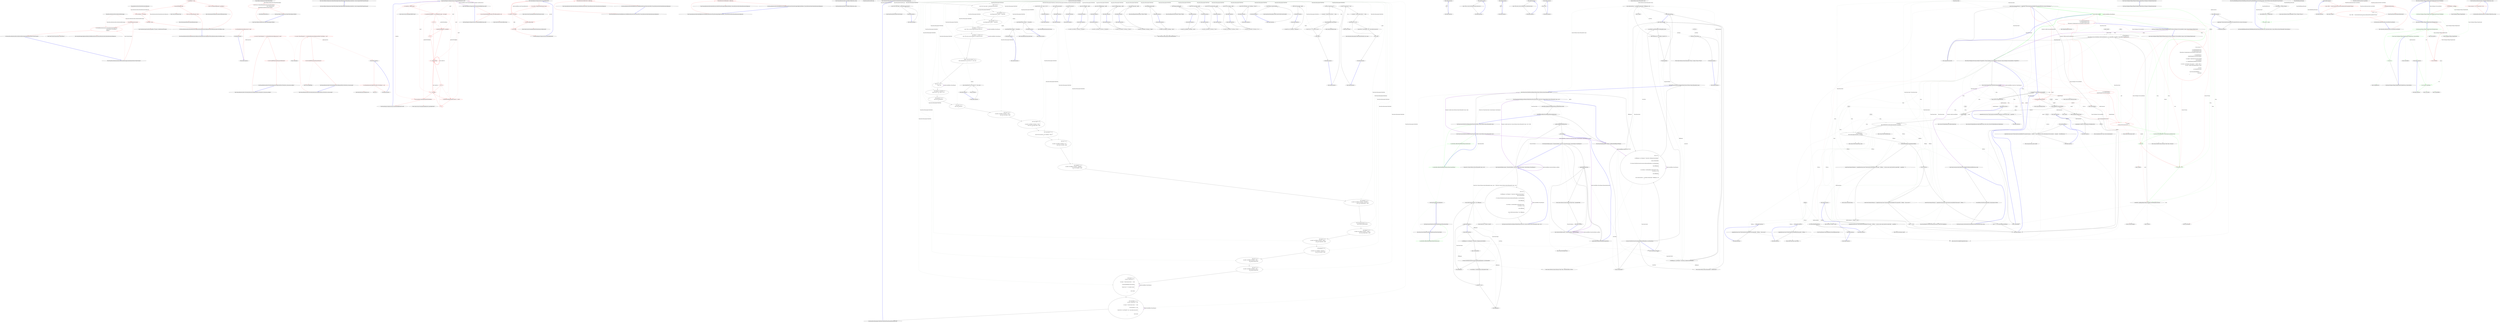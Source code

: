 digraph  {
n8 [label="Nancy.Demo.Authentication.Basic.AuthenticationBootstrapper", span=""];
n0 [cluster="Nancy.Demo.Authentication.Basic.AuthenticationBootstrapper.InitialiseInternal(TinyIoC.TinyIoCContainer)", label="Entry Nancy.Demo.Authentication.Basic.AuthenticationBootstrapper.InitialiseInternal(TinyIoC.TinyIoCContainer)", span="10-10"];
n1 [cluster="Nancy.Demo.Authentication.Basic.AuthenticationBootstrapper.InitialiseInternal(TinyIoC.TinyIoCContainer)", color=red, community=0, label="0: base.InitialiseInternal(container)", span="12-12"];
n2 [cluster="Nancy.Demo.Authentication.Basic.AuthenticationBootstrapper.InitialiseInternal(TinyIoC.TinyIoCContainer)", color=red, community=1, label="0: this.EnableBasicAuthentication(new BasicAuthenticationConfiguration(\r\n                container.Resolve<IUserValidator>(),\r\n                ''MyRealm''))", span="14-16"];
n4 [cluster="Nancy.Bootstrapper.NancyBootstrapperBase<TContainer>.InitialiseInternal(TContainer)", label="Entry Nancy.Bootstrapper.NancyBootstrapperBase<TContainer>.InitialiseInternal(TContainer)", span="359-359"];
n3 [cluster="Nancy.Demo.Authentication.Basic.AuthenticationBootstrapper.InitialiseInternal(TinyIoC.TinyIoCContainer)", label="Exit Nancy.Demo.Authentication.Basic.AuthenticationBootstrapper.InitialiseInternal(TinyIoC.TinyIoCContainer)", span="10-10"];
n5 [cluster="Nancy.Authentication.Basic.BasicAuthenticationConfiguration.BasicAuthenticationConfiguration(Nancy.Authentication.Basic.IUserValidator, string)", label="Entry Nancy.Authentication.Basic.BasicAuthenticationConfiguration.BasicAuthenticationConfiguration(Nancy.Authentication.Basic.IUserValidator, string)", span="17-17"];
n6 [cluster="TinyIoC.TinyIoCContainer.Resolve<ResolveType>()", label="Entry TinyIoC.TinyIoCContainer.Resolve<ResolveType>()", span="1119-1119"];
n7 [cluster="Nancy.Bootstrapper.IApplicationPipelines.EnableBasicAuthentication(Nancy.Authentication.Basic.BasicAuthenticationConfiguration)", label="Entry Nancy.Bootstrapper.IApplicationPipelines.EnableBasicAuthentication(Nancy.Authentication.Basic.BasicAuthenticationConfiguration)", span="24-24"];
m0_5 [cluster="RegexValidationRule.cstr", file="BasicAuthentication.cs", label="Entry RegexValidationRule.cstr", span=""];
m0_0 [cluster="Nancy.Validation.DataAnnotations.RegexValidatorAdapter.RegexValidatorAdapter(RegularExpressionAttribute, System.ComponentModel.PropertyDescriptor)", file="BasicAuthentication.cs", label="Entry Nancy.Validation.DataAnnotations.RegexValidatorAdapter.RegexValidatorAdapter(RegularExpressionAttribute, System.ComponentModel.PropertyDescriptor)", span="17-17"];
m0_1 [cluster="Nancy.Validation.DataAnnotations.RegexValidatorAdapter.RegexValidatorAdapter(RegularExpressionAttribute, System.ComponentModel.PropertyDescriptor)", file="BasicAuthentication.cs", label="Exit Nancy.Validation.DataAnnotations.RegexValidatorAdapter.RegexValidatorAdapter(RegularExpressionAttribute, System.ComponentModel.PropertyDescriptor)", span="17-17"];
m0_2 [cluster="Nancy.Validation.DataAnnotations.RegexValidatorAdapter.GetRules()", file="BasicAuthentication.cs", label="Entry Nancy.Validation.DataAnnotations.RegexValidatorAdapter.GetRules()", span="26-26"];
m0_3 [cluster="Nancy.Validation.DataAnnotations.RegexValidatorAdapter.GetRules()", color=red, community=0, file="BasicAuthentication.cs", label="0: yield return new RegexValidationRule(attribute.FormatErrorMessage,\r\n                new[] { descriptor.Name },\r\n                ((RegularExpressionAttribute)attribute).Pattern);", span="28-30"];
m0_4 [cluster="Nancy.Validation.DataAnnotations.RegexValidatorAdapter.GetRules()", file="BasicAuthentication.cs", label="Exit Nancy.Validation.DataAnnotations.RegexValidatorAdapter.GetRules()", span="26-26"];
m0_6 [file="BasicAuthentication.cs", label="Nancy.Validation.DataAnnotations.RegexValidatorAdapter", span=""];
m1_1 [cluster="Nancy.Authentication.Basic.BasicAuthenticationConfiguration.BasicAuthenticationConfiguration(Nancy.Authentication.Basic.IUserValidator, string)", color=red, community=0, file="BasicAuthenticationConfiguration.cs", label="0: userValidator == null", span="19-19"];
m1_3 [cluster="Nancy.Authentication.Basic.BasicAuthenticationConfiguration.BasicAuthenticationConfiguration(Nancy.Authentication.Basic.IUserValidator, string)", color=red, community=0, file="BasicAuthenticationConfiguration.cs", label="0: string.IsNullOrEmpty(realm)", span="22-22"];
m1_5 [cluster="Nancy.Authentication.Basic.BasicAuthenticationConfiguration.BasicAuthenticationConfiguration(Nancy.Authentication.Basic.IUserValidator, string)", color=red, community=0, file="BasicAuthenticationConfiguration.cs", label="0: this.UserValidator = userValidator", span="25-25"];
m1_6 [cluster="Nancy.Authentication.Basic.BasicAuthenticationConfiguration.BasicAuthenticationConfiguration(Nancy.Authentication.Basic.IUserValidator, string)", color=red, community=0, file="BasicAuthenticationConfiguration.cs", label="0: this.Realm = realm", span="26-26"];
m1_2 [cluster="Nancy.Authentication.Basic.BasicAuthenticationConfiguration.BasicAuthenticationConfiguration(Nancy.Authentication.Basic.IUserValidator, string)", color=red, community=0, file="BasicAuthenticationConfiguration.cs", label="0: throw new ArgumentNullException(''userValidator'');", span="20-20"];
m1_4 [cluster="Nancy.Authentication.Basic.BasicAuthenticationConfiguration.BasicAuthenticationConfiguration(Nancy.Authentication.Basic.IUserValidator, string)", color=red, community=0, file="BasicAuthenticationConfiguration.cs", label="0: throw new ArgumentException(''realm'');", span="23-23"];
m1_7 [cluster="Nancy.Authentication.Basic.BasicAuthenticationConfiguration.BasicAuthenticationConfiguration(Nancy.Authentication.Basic.IUserValidator, string)", file="BasicAuthenticationConfiguration.cs", label="Exit Nancy.Authentication.Basic.BasicAuthenticationConfiguration.BasicAuthenticationConfiguration(Nancy.Authentication.Basic.IUserValidator, string)", span="17-17"];
m1_10 [cluster="System.ArgumentException.ArgumentException(string)", file="BasicAuthenticationConfiguration.cs", label="Entry System.ArgumentException.ArgumentException(string)", span="0-0"];
m1_8 [cluster="System.ArgumentNullException.ArgumentNullException(string)", file="BasicAuthenticationConfiguration.cs", label="Entry System.ArgumentNullException.ArgumentNullException(string)", span="0-0"];
m1_9 [cluster="string.IsNullOrEmpty(string)", file="BasicAuthenticationConfiguration.cs", label="Entry string.IsNullOrEmpty(string)", span="0-0"];
m1_11 [file="BasicAuthenticationConfiguration.cs", label="Nancy.Authentication.Basic.BasicAuthenticationConfiguration", span=""];
m2_10 [cluster="Nancy.Authentication.Basic.Tests.BasicAuthenticationConfigurationFixture.Should_throw_with_null_realm()", file="BasicAuthenticationConfigurationFixture.cs", label="Entry Nancy.Authentication.Basic.Tests.BasicAuthenticationConfigurationFixture.Should_throw_with_null_realm()", span="18-18"];
m2_11 [cluster="Nancy.Authentication.Basic.Tests.BasicAuthenticationConfigurationFixture.Should_throw_with_null_realm()", color=red, community=0, file="BasicAuthenticationConfigurationFixture.cs", label="0: var result = Record.Exception(() => new BasicAuthenticationConfiguration(A.Fake<IUserValidator>(), null))", span="20-20"];
m2_12 [cluster="Nancy.Authentication.Basic.Tests.BasicAuthenticationConfigurationFixture.Should_throw_with_null_realm()", color=red, community=0, file="BasicAuthenticationConfigurationFixture.cs", label="0: result.ShouldBeOfType(typeof(ArgumentException))", span="22-22"];
m2_13 [cluster="Nancy.Authentication.Basic.Tests.BasicAuthenticationConfigurationFixture.Should_throw_with_null_realm()", file="BasicAuthenticationConfigurationFixture.cs", label="Exit Nancy.Authentication.Basic.Tests.BasicAuthenticationConfigurationFixture.Should_throw_with_null_realm()", span="18-18"];
m2_4 [cluster="Unk.Exception", file="BasicAuthenticationConfigurationFixture.cs", label="Entry Unk.Exception", span=""];
m2_18 [cluster="Unk.>", file="BasicAuthenticationConfigurationFixture.cs", label="Entry Unk.>", span=""];
m2_17 [cluster="BasicAuthenticationConfiguration.cstr", file="BasicAuthenticationConfigurationFixture.cs", label="Entry BasicAuthenticationConfiguration.cstr", span=""];
m2_0 [cluster="Nancy.Authentication.Basic.Tests.BasicAuthenticationConfigurationFixture.Should_throw_with_null_user_validator()", file="BasicAuthenticationConfigurationFixture.cs", label="Entry Nancy.Authentication.Basic.Tests.BasicAuthenticationConfigurationFixture.Should_throw_with_null_user_validator()", span="10-10"];
m2_1 [cluster="Nancy.Authentication.Basic.Tests.BasicAuthenticationConfigurationFixture.Should_throw_with_null_user_validator()", color=red, community=0, file="BasicAuthenticationConfigurationFixture.cs", label="0: var result = Record.Exception(() => new BasicAuthenticationConfiguration(null, ''realm''))", span="12-12"];
m2_2 [cluster="Nancy.Authentication.Basic.Tests.BasicAuthenticationConfigurationFixture.Should_throw_with_null_user_validator()", color=red, community=0, file="BasicAuthenticationConfigurationFixture.cs", label="0: result.ShouldBeOfType(typeof(ArgumentNullException))", span="14-14"];
m2_3 [cluster="Nancy.Authentication.Basic.Tests.BasicAuthenticationConfigurationFixture.Should_throw_with_null_user_validator()", file="BasicAuthenticationConfigurationFixture.cs", label="Exit Nancy.Authentication.Basic.Tests.BasicAuthenticationConfigurationFixture.Should_throw_with_null_user_validator()", span="10-10"];
m2_5 [cluster="Unk.ShouldBeOfType", file="BasicAuthenticationConfigurationFixture.cs", label="Entry Unk.ShouldBeOfType", span=""];
m2_14 [cluster="lambda expression", file="BasicAuthenticationConfigurationFixture.cs", label="Entry lambda expression", span="20-20"];
m2_6 [cluster="lambda expression", file="BasicAuthenticationConfigurationFixture.cs", label="Entry lambda expression", span="12-12"];
m2_7 [cluster="lambda expression", color=red, community=0, file="BasicAuthenticationConfigurationFixture.cs", label="0: new BasicAuthenticationConfiguration(null, ''realm'')", span="12-12"];
m2_8 [cluster="lambda expression", file="BasicAuthenticationConfigurationFixture.cs", label="Exit lambda expression", span="12-12"];
m2_15 [cluster="lambda expression", color=red, community=0, file="BasicAuthenticationConfigurationFixture.cs", label="0: new BasicAuthenticationConfiguration(A.Fake<IUserValidator>(), null)", span="20-20"];
m2_16 [cluster="lambda expression", file="BasicAuthenticationConfigurationFixture.cs", label="Exit lambda expression", span="20-20"];
m3_8 [cluster="Nancy.Diagnostics.DiagnosticsSession.GenerateSaltedHash(byte[], byte[])", file="BasicAuthenticationFixture.cs", label="Entry Nancy.Diagnostics.DiagnosticsSession.GenerateSaltedHash(byte[], byte[])", span="58-58"];
m3_9 [cluster="Nancy.Diagnostics.DiagnosticsSession.GenerateSaltedHash(byte[], byte[])", color=red, community=0, file="BasicAuthenticationFixture.cs", label="0: var algorithm = SHA256.Create()", span="60-60"];
m3_10 [cluster="Nancy.Diagnostics.DiagnosticsSession.GenerateSaltedHash(byte[], byte[])", color=red, community=0, file="BasicAuthenticationFixture.cs", label="0: var plainTextWithSaltBytes = new byte[plainText.Length + salt.Length]", span="62-62"];
m3_12 [cluster="Nancy.Diagnostics.DiagnosticsSession.GenerateSaltedHash(byte[], byte[])", color=red, community=0, file="BasicAuthenticationFixture.cs", label="0: i < plainText.Length", span="64-64"];
m3_13 [cluster="Nancy.Diagnostics.DiagnosticsSession.GenerateSaltedHash(byte[], byte[])", color=red, community=0, file="BasicAuthenticationFixture.cs", label="2: plainTextWithSaltBytes[i] = plainText[i]", span="66-66"];
m3_16 [cluster="Nancy.Diagnostics.DiagnosticsSession.GenerateSaltedHash(byte[], byte[])", color=red, community=0, file="BasicAuthenticationFixture.cs", label="0: i < salt.Length", span="69-69"];
m3_17 [cluster="Nancy.Diagnostics.DiagnosticsSession.GenerateSaltedHash(byte[], byte[])", color=red, community=0, file="BasicAuthenticationFixture.cs", label="2: plainTextWithSaltBytes[plainText.Length + i] = salt[i]", span="71-71"];
m3_19 [cluster="Nancy.Diagnostics.DiagnosticsSession.GenerateSaltedHash(byte[], byte[])", color=red, community=0, file="BasicAuthenticationFixture.cs", label="0: return algorithm.ComputeHash(plainTextWithSaltBytes);", span="74-74"];
m3_11 [cluster="Nancy.Diagnostics.DiagnosticsSession.GenerateSaltedHash(byte[], byte[])", color=red, community=0, file="BasicAuthenticationFixture.cs", label="3: var i = 0", span="64-64"];
m3_14 [cluster="Nancy.Diagnostics.DiagnosticsSession.GenerateSaltedHash(byte[], byte[])", color=red, community=0, file="BasicAuthenticationFixture.cs", label="2: i++", span="64-64"];
m3_15 [cluster="Nancy.Diagnostics.DiagnosticsSession.GenerateSaltedHash(byte[], byte[])", color=red, community=0, file="BasicAuthenticationFixture.cs", label="5: var i = 0", span="69-69"];
m3_18 [cluster="Nancy.Diagnostics.DiagnosticsSession.GenerateSaltedHash(byte[], byte[])", color=red, community=0, file="BasicAuthenticationFixture.cs", label="0: i++", span="69-69"];
m3_20 [cluster="Nancy.Diagnostics.DiagnosticsSession.GenerateSaltedHash(byte[], byte[])", file="BasicAuthenticationFixture.cs", label="Exit Nancy.Diagnostics.DiagnosticsSession.GenerateSaltedHash(byte[], byte[])", span="58-58"];
m3_0 [cluster="Nancy.Diagnostics.DiagnosticsSession.GenerateRandomSalt()", file="BasicAuthenticationFixture.cs", label="Entry Nancy.Diagnostics.DiagnosticsSession.GenerateRandomSalt()", span="42-42"];
m3_1 [cluster="Nancy.Diagnostics.DiagnosticsSession.GenerateRandomSalt()", color=red, community=0, file="BasicAuthenticationFixture.cs", label="0: var provider = RandomNumberGenerator.Create()", span="44-44"];
m3_2 [cluster="Nancy.Diagnostics.DiagnosticsSession.GenerateRandomSalt()", color=red, community=0, file="BasicAuthenticationFixture.cs", label="0: var buffer = new byte[32]", span="46-46"];
m3_3 [cluster="Nancy.Diagnostics.DiagnosticsSession.GenerateRandomSalt()", color=red, community=0, file="BasicAuthenticationFixture.cs", label="0: provider.GetBytes(buffer)", span="47-47"];
m3_4 [cluster="Nancy.Diagnostics.DiagnosticsSession.GenerateRandomSalt()", color=red, community=0, file="BasicAuthenticationFixture.cs", label="0: return buffer;", span="49-49"];
m3_5 [cluster="Nancy.Diagnostics.DiagnosticsSession.GenerateRandomSalt()", file="BasicAuthenticationFixture.cs", label="Exit Nancy.Diagnostics.DiagnosticsSession.GenerateRandomSalt()", span="42-42"];
m3_7 [cluster="System.Security.Cryptography.RandomNumberGenerator.GetBytes(byte[])", file="BasicAuthenticationFixture.cs", label="Entry System.Security.Cryptography.RandomNumberGenerator.GetBytes(byte[])", span="0-0"];
m3_6 [cluster="System.Security.Cryptography.RandomNumberGenerator.Create()", file="BasicAuthenticationFixture.cs", label="Entry System.Security.Cryptography.RandomNumberGenerator.Create()", span="0-0"];
m3_22 [cluster="System.Security.Cryptography.HashAlgorithm.ComputeHash(byte[])", file="BasicAuthenticationFixture.cs", label="Entry System.Security.Cryptography.HashAlgorithm.ComputeHash(byte[])", span="0-0"];
m3_26 [cluster="System.Text.Encoding.GetBytes(string)", file="BasicAuthenticationFixture.cs", label="Entry System.Text.Encoding.GetBytes(string)", span="0-0"];
m3_21 [cluster="System.Security.Cryptography.SHA256.Create()", file="BasicAuthenticationFixture.cs", label="Entry System.Security.Cryptography.SHA256.Create()", span="0-0"];
m3_23 [cluster="Nancy.Diagnostics.DiagnosticsSession.GenerateSaltedHash(string, byte[])", file="BasicAuthenticationFixture.cs", label="Entry Nancy.Diagnostics.DiagnosticsSession.GenerateSaltedHash(string, byte[])", span="83-83"];
m3_24 [cluster="Nancy.Diagnostics.DiagnosticsSession.GenerateSaltedHash(string, byte[])", color=red, community=0, file="BasicAuthenticationFixture.cs", label="0: return GenerateSaltedHash(Encoding.UTF8.GetBytes(plainText), salt);", span="85-85"];
m3_25 [cluster="Nancy.Diagnostics.DiagnosticsSession.GenerateSaltedHash(string, byte[])", file="BasicAuthenticationFixture.cs", label="Exit Nancy.Diagnostics.DiagnosticsSession.GenerateSaltedHash(string, byte[])", span="83-83"];
m4_3 [cluster="Nancy.Authentication.Basic.BasicAuthentication.Enable(Nancy.NancyModule, Nancy.Authentication.Basic.BasicAuthenticationConfiguration)", file="BasicHttpExtensions.cs", label="Entry Nancy.Authentication.Basic.BasicAuthentication.Enable(Nancy.NancyModule, Nancy.Authentication.Basic.BasicAuthenticationConfiguration)", span="42-42"];
m4_0 [cluster="Nancy.Authentication.Basic.BasicHttpExtensions.EnableBasicAuthentication(Nancy.NancyModule, Nancy.Authentication.Basic.BasicAuthenticationConfiguration)", file="BasicHttpExtensions.cs", label="Entry Nancy.Authentication.Basic.BasicHttpExtensions.EnableBasicAuthentication(Nancy.NancyModule, Nancy.Authentication.Basic.BasicAuthenticationConfiguration)", span="14-14"];
m4_1 [cluster="Nancy.Authentication.Basic.BasicHttpExtensions.EnableBasicAuthentication(Nancy.NancyModule, Nancy.Authentication.Basic.BasicAuthenticationConfiguration)", color=red, community=0, file="BasicHttpExtensions.cs", label="0: BasicAuthentication.Enable(module, configuration)", span="16-16"];
m4_2 [cluster="Nancy.Authentication.Basic.BasicHttpExtensions.EnableBasicAuthentication(Nancy.NancyModule, Nancy.Authentication.Basic.BasicAuthenticationConfiguration)", file="BasicHttpExtensions.cs", label="Exit Nancy.Authentication.Basic.BasicHttpExtensions.EnableBasicAuthentication(Nancy.NancyModule, Nancy.Authentication.Basic.BasicAuthenticationConfiguration)", span="14-14"];
m4_7 [cluster="Nancy.Authentication.Basic.BasicAuthentication.Enable(Nancy.Bootstrapper.IApplicationPipelines, Nancy.Authentication.Basic.BasicAuthenticationConfiguration)", file="BasicHttpExtensions.cs", label="Entry Nancy.Authentication.Basic.BasicAuthentication.Enable(Nancy.Bootstrapper.IApplicationPipelines, Nancy.Authentication.Basic.BasicAuthenticationConfiguration)", span="21-21"];
m4_4 [cluster="Nancy.Authentication.Basic.BasicHttpExtensions.EnableBasicAuthentication(Nancy.Bootstrapper.IApplicationPipelines, Nancy.Authentication.Basic.BasicAuthenticationConfiguration)", file="BasicHttpExtensions.cs", label="Entry Nancy.Authentication.Basic.BasicHttpExtensions.EnableBasicAuthentication(Nancy.Bootstrapper.IApplicationPipelines, Nancy.Authentication.Basic.BasicAuthenticationConfiguration)", span="24-24"];
m4_5 [cluster="Nancy.Authentication.Basic.BasicHttpExtensions.EnableBasicAuthentication(Nancy.Bootstrapper.IApplicationPipelines, Nancy.Authentication.Basic.BasicAuthenticationConfiguration)", color=red, community=0, file="BasicHttpExtensions.cs", label="0: BasicAuthentication.Enable(pipeline, configuration)", span="26-26"];
m4_6 [cluster="Nancy.Authentication.Basic.BasicHttpExtensions.EnableBasicAuthentication(Nancy.Bootstrapper.IApplicationPipelines, Nancy.Authentication.Basic.BasicAuthenticationConfiguration)", file="BasicHttpExtensions.cs", label="Exit Nancy.Authentication.Basic.BasicHttpExtensions.EnableBasicAuthentication(Nancy.Bootstrapper.IApplicationPipelines, Nancy.Authentication.Basic.BasicAuthenticationConfiguration)", span="24-24"];
m5_0 [cluster="Nancy.Authentication.Basic.IUserValidator.Validate(string, string)", file="IUserValidator.cs", label="Entry Nancy.Authentication.Basic.IUserValidator.Validate(string, string)", span="18-18"];
m5_1 [cluster="Nancy.Authentication.Basic.IUserValidator.Validate(string, string)", file="IUserValidator.cs", label="Exit Nancy.Authentication.Basic.IUserValidator.Validate(string, string)", span="18-18"];
m6_29 [cluster="Nancy.Routing.IRouteCacheProvider.GetCache()", file="MainModule.cs", label="Entry Nancy.Routing.IRouteCacheProvider.GetCache()", span="11-11"];
m6_70 [cluster="Nancy.Demo.Hosting.Aspnet.Models.RatPack.RatPack()", file="MainModule.cs", label="Entry Nancy.Demo.Hosting.Aspnet.Models.RatPack.RatPack()", span="2-2"];
m6_115 [cluster="Nancy.IResponseFormatter.AsXml<TModel>(TModel)", file="MainModule.cs", label="Entry Nancy.IResponseFormatter.AsXml<TModel>(TModel)", span="37-37"];
m6_93 [cluster="Nancy.Demo.Hosting.Aspnet.Models.SomeViewModel.SomeViewModel()", file="MainModule.cs", label="Entry Nancy.Demo.Hosting.Aspnet.Models.SomeViewModel.SomeViewModel()", span="2-2"];
m6_33 [cluster="Nancy.IResponseFormatter.AsCss(string)", file="MainModule.cs", label="Entry Nancy.IResponseFormatter.AsCss(string)", span="12-12"];
m6_124 [cluster="string.IsNullOrEmpty(string)", file="MainModule.cs", label="Entry string.IsNullOrEmpty(string)", span="0-0"];
m6_53 [cluster="Unk.Format", file="MainModule.cs", label="Entry Unk.Format", span=""];
m6_37 [cluster="Nancy.IResponseFormatter.AsJs(string)", file="MainModule.cs", label="Entry Nancy.IResponseFormatter.AsJs(string)", span="22-22"];
m6_132 [cluster="Nancy.Demo.Hosting.Aspnet.Models.Payload.Payload(int, bool, string)", file="MainModule.cs", label="Entry Nancy.Demo.Hosting.Aspnet.Models.Payload.Payload(int, bool, string)", span="16-16"];
m6_0 [cluster="Nancy.Demo.Hosting.Aspnet.MainModule.MainModule(Nancy.Routing.IRouteCacheProvider)", file="MainModule.cs", label="Entry Nancy.Demo.Hosting.Aspnet.MainModule.MainModule(Nancy.Routing.IRouteCacheProvider)", span="8-8"];
m6_1 [cluster="Nancy.Demo.Hosting.Aspnet.MainModule.MainModule(Nancy.Routing.IRouteCacheProvider)", file="MainModule.cs", label="Get[''/''] = x => {\r\n                return View[''routes.cshtml'', routeCacheProvider.GetCache()];\r\n            }", span="10-12"];
m6_2 [cluster="Nancy.Demo.Hosting.Aspnet.MainModule.MainModule(Nancy.Routing.IRouteCacheProvider)", file="MainModule.cs", label="Get[''/style/{file}''] = x => {\r\n                return Response.AsCss(''Content/'' + (string)x.file);\r\n            }", span="14-16"];
m6_3 [cluster="Nancy.Demo.Hosting.Aspnet.MainModule.MainModule(Nancy.Routing.IRouteCacheProvider)", file="MainModule.cs", label="Get[''/scripts/{file}''] = x => {\r\n                return Response.AsJs(''Content/'' + (string)x.file);\r\n            }", span="18-20"];
m6_4 [cluster="Nancy.Demo.Hosting.Aspnet.MainModule.MainModule(Nancy.Routing.IRouteCacheProvider)", file="MainModule.cs", label="Get[''/filtered'', r => true] = x => {\r\n                return ''This is a route with a filter that always returns true.'';\r\n            }", span="22-24"];
m6_5 [cluster="Nancy.Demo.Hosting.Aspnet.MainModule.MainModule(Nancy.Routing.IRouteCacheProvider)", file="MainModule.cs", label="Get[''/filtered'', r => false] = x => {\r\n                return ''This is also a route, but filtered out so should never be hit.'';\r\n            }", span="26-28"];
m6_6 [cluster="Nancy.Demo.Hosting.Aspnet.MainModule.MainModule(Nancy.Routing.IRouteCacheProvider)", file="MainModule.cs", label="Get[@''/(?<foo>\d{2,4})/{bar}''] = x => {\r\n                return string.Format(''foo: {0}<br/>bar: {1}'', x.foo, x.bar);\r\n            }", span="30-32"];
m6_7 [cluster="Nancy.Demo.Hosting.Aspnet.MainModule.MainModule(Nancy.Routing.IRouteCacheProvider)", file="MainModule.cs", label="Get[''/test''] = x => {\r\n                return ''Test'';\r\n            }", span="34-36"];
m6_8 [cluster="Nancy.Demo.Hosting.Aspnet.MainModule.MainModule(Nancy.Routing.IRouteCacheProvider)", file="MainModule.cs", label="Get[''/dotliquid''] = parameters => {\r\n                return View[''dot'', new { name = ''dot'' }];\r\n            }", span="38-40"];
m6_9 [cluster="Nancy.Demo.Hosting.Aspnet.MainModule.MainModule(Nancy.Routing.IRouteCacheProvider)", file="MainModule.cs", label="Get[''/javascript''] = x => {\r\n                return View[''javascript.html''];\r\n            }", span="42-44"];
m6_10 [cluster="Nancy.Demo.Hosting.Aspnet.MainModule.MainModule(Nancy.Routing.IRouteCacheProvider)", file="MainModule.cs", label="Get[''/static''] = x => {\r\n                return View[''static.htm''];\r\n            }", span="46-48"];
m6_11 [cluster="Nancy.Demo.Hosting.Aspnet.MainModule.MainModule(Nancy.Routing.IRouteCacheProvider)", file="MainModule.cs", label="Get[''/razor''] = x => {\r\n                var model = new RatPack { FirstName = ''Frank'' };\r\n                return View[''razor.cshtml'', model];\r\n            }", span="50-53"];
m6_12 [cluster="Nancy.Demo.Hosting.Aspnet.MainModule.MainModule(Nancy.Routing.IRouteCacheProvider)", file="MainModule.cs", label="Get[''/razor-simple''] = x =>\r\n            {\r\n                var model = new RatPack { FirstName = ''Frank'' };\r\n                return View[''razor-simple.cshtml'', model];\r\n            }", span="55-59"];
m6_13 [cluster="Nancy.Demo.Hosting.Aspnet.MainModule.MainModule(Nancy.Routing.IRouteCacheProvider)", file="MainModule.cs", label="Get[''/razor-dynamic''] = x =>\r\n            {\r\n                return View[''razor.cshtml'', new { FirstName = ''Frank'' }];\r\n            }", span="61-64"];
m6_14 [cluster="Nancy.Demo.Hosting.Aspnet.MainModule.MainModule(Nancy.Routing.IRouteCacheProvider)", file="MainModule.cs", label="Get[''/ssve''] = x =>\r\n            {\r\n                var model = new RatPack { FirstName = ''You'' };\r\n                return View[''ssve.sshtml'', model];\r\n            }", span="66-70"];
m6_15 [cluster="Nancy.Demo.Hosting.Aspnet.MainModule.MainModule(Nancy.Routing.IRouteCacheProvider)", file="MainModule.cs", label="Get[''/embedded''] = x => {\r\n                var model = new RatPack { FirstName = ''Embedded'' };\r\n                return View[''embedded'', model];\r\n            }", span="72-75"];
m6_16 [cluster="Nancy.Demo.Hosting.Aspnet.MainModule.MainModule(Nancy.Routing.IRouteCacheProvider)", file="MainModule.cs", label="Get[''/embedded2''] = x => {\r\n                var model = new RatPack { FirstName = ''Embedded2'' };\r\n                return View[''embedded.django'', model];\r\n            }", span="77-80"];
m6_17 [cluster="Nancy.Demo.Hosting.Aspnet.MainModule.MainModule(Nancy.Routing.IRouteCacheProvider)", file="MainModule.cs", label="Get[''/viewmodelconvention''] = x => {\r\n                return View[new SomeViewModel()];\r\n            }", span="82-84"];
m6_18 [cluster="Nancy.Demo.Hosting.Aspnet.MainModule.MainModule(Nancy.Routing.IRouteCacheProvider)", file="MainModule.cs", label="Get[''/ndjango''] = x => {\r\n                var model = new RatPack { FirstName = ''Michael'' };\r\n                return View[''ndjango.django'', model];\r\n            }", span="86-89"];
m6_19 [cluster="Nancy.Demo.Hosting.Aspnet.MainModule.MainModule(Nancy.Routing.IRouteCacheProvider)", file="MainModule.cs", label="Get[''/spark''] = x => {\r\n                var model = new RatPack { FirstName = ''Bright'' };\r\n                return View[''spark.spark'', model];\r\n            }", span="91-94"];
m6_20 [cluster="Nancy.Demo.Hosting.Aspnet.MainModule.MainModule(Nancy.Routing.IRouteCacheProvider)", file="MainModule.cs", label="Get[''/spark-anon''] = x =>\r\n            {\r\n                var model = new { FirstName = ''Anonymous'' };\r\n                return View[''anon.spark'', model];\r\n            }", span="96-100"];
m6_21 [cluster="Nancy.Demo.Hosting.Aspnet.MainModule.MainModule(Nancy.Routing.IRouteCacheProvider)", file="MainModule.cs", label="Get[''/json''] = x => {\r\n                var model = new RatPack { FirstName = ''Andy'' };\r\n                return Response.AsJson(model);\r\n            }", span="102-105"];
m6_22 [cluster="Nancy.Demo.Hosting.Aspnet.MainModule.MainModule(Nancy.Routing.IRouteCacheProvider)", file="MainModule.cs", label="Get[''/xml''] = x => {\r\n                var model = new RatPack { FirstName = ''Andy'' };\r\n                return Response.AsXml(model);\r\n            }", span="107-110"];
m6_23 [cluster="Nancy.Demo.Hosting.Aspnet.MainModule.MainModule(Nancy.Routing.IRouteCacheProvider)", file="MainModule.cs", label="Get[''/session''] = x => {\r\n                var value = Session[''moo''] ?? '''';\r\n\r\n                var output = ''Current session value is: '' + value;\r\n\r\n                if (String.IsNullOrEmpty(value.ToString()))\r\n                {\r\n                    Session[''moo''] = ''I've created a session!'';\r\n                }\r\n\r\n                return output;\r\n            }", span="112-123"];
m6_24 [cluster="Nancy.Demo.Hosting.Aspnet.MainModule.MainModule(Nancy.Routing.IRouteCacheProvider)", file="MainModule.cs", label="Get[''/sessionObject''] = x => {\r\n                var value = Session[''baa''] ?? ''null'';\r\n\r\n                var output = ''Current session value is: '' + value;\r\n\r\n                if (value.ToString() == ''null'')\r\n                {\r\n                    Session[''baa''] = new Payload(27, true, ''some random string value'');\r\n                }\r\n\r\n                return output;\r\n            }", span="125-136"];
m6_25 [cluster="Nancy.Demo.Hosting.Aspnet.MainModule.MainModule(Nancy.Routing.IRouteCacheProvider)", file="MainModule.cs", label="Exit Nancy.Demo.Hosting.Aspnet.MainModule.MainModule(Nancy.Routing.IRouteCacheProvider)", span="8-8"];
m6_125 [cluster="lambda expression", file="MainModule.cs", label="Entry lambda expression", span="125-136"];
m6_27 [cluster="lambda expression", file="MainModule.cs", label="return View[''routes.cshtml'', routeCacheProvider.GetCache()];", span="11-11"];
m6_31 [cluster="lambda expression", file="MainModule.cs", label="return Response.AsCss(''Content/'' + (string)x.file);", span="15-15"];
m6_35 [cluster="lambda expression", file="MainModule.cs", label="return Response.AsJs(''Content/'' + (string)x.file);", span="19-19"];
m6_51 [cluster="lambda expression", file="MainModule.cs", label="return string.Format(''foo: {0}<br/>bar: {1}'', x.foo, x.bar);", span="31-31"];
m6_26 [cluster="lambda expression", file="MainModule.cs", label="Entry lambda expression", span="10-12"];
m6_28 [cluster="lambda expression", file="MainModule.cs", label="Exit lambda expression", span="10-12"];
m6_30 [cluster="lambda expression", file="MainModule.cs", label="Entry lambda expression", span="14-16"];
m6_32 [cluster="lambda expression", file="MainModule.cs", label="Exit lambda expression", span="14-16"];
m6_34 [cluster="lambda expression", file="MainModule.cs", label="Entry lambda expression", span="18-20"];
m6_36 [cluster="lambda expression", file="MainModule.cs", label="Exit lambda expression", span="18-20"];
m6_38 [cluster="lambda expression", file="MainModule.cs", label="Entry lambda expression", span="22-22"];
m6_39 [cluster="lambda expression", file="MainModule.cs", label=true, span="22-22"];
m6_40 [cluster="lambda expression", file="MainModule.cs", label="Exit lambda expression", span="22-22"];
m6_41 [cluster="lambda expression", file="MainModule.cs", label="Entry lambda expression", span="22-24"];
m6_42 [cluster="lambda expression", file="MainModule.cs", label="return ''This is a route with a filter that always returns true.'';", span="23-23"];
m6_43 [cluster="lambda expression", file="MainModule.cs", label="Exit lambda expression", span="22-24"];
m6_44 [cluster="lambda expression", file="MainModule.cs", label="Entry lambda expression", span="26-26"];
m6_45 [cluster="lambda expression", file="MainModule.cs", label=false, span="26-26"];
m6_46 [cluster="lambda expression", file="MainModule.cs", label="Exit lambda expression", span="26-26"];
m6_47 [cluster="lambda expression", file="MainModule.cs", label="Entry lambda expression", span="26-28"];
m6_48 [cluster="lambda expression", file="MainModule.cs", label="return ''This is also a route, but filtered out so should never be hit.'';", span="27-27"];
m6_49 [cluster="lambda expression", file="MainModule.cs", label="Exit lambda expression", span="26-28"];
m6_50 [cluster="lambda expression", file="MainModule.cs", label="Entry lambda expression", span="30-32"];
m6_52 [cluster="lambda expression", file="MainModule.cs", label="Exit lambda expression", span="30-32"];
m6_54 [cluster="lambda expression", file="MainModule.cs", label="Entry lambda expression", span="34-36"];
m6_55 [cluster="lambda expression", file="MainModule.cs", label="return ''Test'';", span="35-35"];
m6_56 [cluster="lambda expression", file="MainModule.cs", label="Exit lambda expression", span="34-36"];
m6_57 [cluster="lambda expression", file="MainModule.cs", label="Entry lambda expression", span="38-40"];
m6_58 [cluster="lambda expression", file="MainModule.cs", label="return View[''dot'', new { name = ''dot'' }];", span="39-39"];
m6_59 [cluster="lambda expression", file="MainModule.cs", label="Exit lambda expression", span="38-40"];
m6_60 [cluster="lambda expression", file="MainModule.cs", label="Entry lambda expression", span="42-44"];
m6_61 [cluster="lambda expression", file="MainModule.cs", label="return View[''javascript.html''];", span="43-43"];
m6_62 [cluster="lambda expression", file="MainModule.cs", label="Exit lambda expression", span="42-44"];
m6_63 [cluster="lambda expression", file="MainModule.cs", label="Entry lambda expression", span="46-48"];
m6_64 [cluster="lambda expression", file="MainModule.cs", label="return View[''static.htm''];", span="47-47"];
m6_65 [cluster="lambda expression", file="MainModule.cs", label="Exit lambda expression", span="46-48"];
m6_66 [cluster="lambda expression", file="MainModule.cs", label="Entry lambda expression", span="50-53"];
m6_67 [cluster="lambda expression", file="MainModule.cs", label="var model = new RatPack { FirstName = ''Frank'' }", span="51-51"];
m6_68 [cluster="lambda expression", file="MainModule.cs", label="return View[''razor.cshtml'', model];", span="52-52"];
m6_69 [cluster="lambda expression", file="MainModule.cs", label="Exit lambda expression", span="50-53"];
m6_71 [cluster="lambda expression", file="MainModule.cs", label="Entry lambda expression", span="55-59"];
m6_72 [cluster="lambda expression", file="MainModule.cs", label="var model = new RatPack { FirstName = ''Frank'' }", span="57-57"];
m6_73 [cluster="lambda expression", file="MainModule.cs", label="return View[''razor-simple.cshtml'', model];", span="58-58"];
m6_74 [cluster="lambda expression", file="MainModule.cs", label="Exit lambda expression", span="55-59"];
m6_75 [cluster="lambda expression", file="MainModule.cs", label="Entry lambda expression", span="61-64"];
m6_76 [cluster="lambda expression", file="MainModule.cs", label="return View[''razor.cshtml'', new { FirstName = ''Frank'' }];", span="63-63"];
m6_77 [cluster="lambda expression", file="MainModule.cs", label="Exit lambda expression", span="61-64"];
m6_78 [cluster="lambda expression", file="MainModule.cs", label="Entry lambda expression", span="66-70"];
m6_79 [cluster="lambda expression", file="MainModule.cs", label="var model = new RatPack { FirstName = ''You'' }", span="68-68"];
m6_80 [cluster="lambda expression", file="MainModule.cs", label="return View[''ssve.sshtml'', model];", span="69-69"];
m6_81 [cluster="lambda expression", file="MainModule.cs", label="Exit lambda expression", span="66-70"];
m6_82 [cluster="lambda expression", file="MainModule.cs", label="Entry lambda expression", span="72-75"];
m6_83 [cluster="lambda expression", file="MainModule.cs", label="var model = new RatPack { FirstName = ''Embedded'' }", span="73-73"];
m6_84 [cluster="lambda expression", file="MainModule.cs", label="return View[''embedded'', model];", span="74-74"];
m6_85 [cluster="lambda expression", file="MainModule.cs", label="Exit lambda expression", span="72-75"];
m6_86 [cluster="lambda expression", file="MainModule.cs", label="Entry lambda expression", span="77-80"];
m6_87 [cluster="lambda expression", file="MainModule.cs", label="var model = new RatPack { FirstName = ''Embedded2'' }", span="78-78"];
m6_88 [cluster="lambda expression", file="MainModule.cs", label="return View[''embedded.django'', model];", span="79-79"];
m6_89 [cluster="lambda expression", file="MainModule.cs", label="Exit lambda expression", span="77-80"];
m6_90 [cluster="lambda expression", file="MainModule.cs", label="Entry lambda expression", span="82-84"];
m6_91 [cluster="lambda expression", file="MainModule.cs", label="return View[new SomeViewModel()];", span="83-83"];
m6_92 [cluster="lambda expression", file="MainModule.cs", label="Exit lambda expression", span="82-84"];
m6_94 [cluster="lambda expression", file="MainModule.cs", label="Entry lambda expression", span="86-89"];
m6_95 [cluster="lambda expression", file="MainModule.cs", label="var model = new RatPack { FirstName = ''Michael'' }", span="87-87"];
m6_96 [cluster="lambda expression", file="MainModule.cs", label="return View[''ndjango.django'', model];", span="88-88"];
m6_97 [cluster="lambda expression", file="MainModule.cs", label="Exit lambda expression", span="86-89"];
m6_98 [cluster="lambda expression", file="MainModule.cs", label="Entry lambda expression", span="91-94"];
m6_99 [cluster="lambda expression", file="MainModule.cs", label="var model = new RatPack { FirstName = ''Bright'' }", span="92-92"];
m6_100 [cluster="lambda expression", file="MainModule.cs", label="return View[''spark.spark'', model];", span="93-93"];
m6_101 [cluster="lambda expression", file="MainModule.cs", label="Exit lambda expression", span="91-94"];
m6_102 [cluster="lambda expression", file="MainModule.cs", label="Entry lambda expression", span="96-100"];
m6_103 [cluster="lambda expression", file="MainModule.cs", label="var model = new { FirstName = ''Anonymous'' }", span="98-98"];
m6_104 [cluster="lambda expression", file="MainModule.cs", label="return View[''anon.spark'', model];", span="99-99"];
m6_105 [cluster="lambda expression", file="MainModule.cs", label="Exit lambda expression", span="96-100"];
m6_106 [cluster="lambda expression", file="MainModule.cs", label="Entry lambda expression", span="102-105"];
m6_107 [cluster="lambda expression", file="MainModule.cs", label="var model = new RatPack { FirstName = ''Andy'' }", span="103-103"];
m6_108 [cluster="lambda expression", file="MainModule.cs", label="return Response.AsJson(model);", span="104-104"];
m6_109 [cluster="lambda expression", file="MainModule.cs", label="Exit lambda expression", span="102-105"];
m6_111 [cluster="lambda expression", file="MainModule.cs", label="Entry lambda expression", span="107-110"];
m6_112 [cluster="lambda expression", file="MainModule.cs", label="var model = new RatPack { FirstName = ''Andy'' }", span="108-108"];
m6_113 [cluster="lambda expression", file="MainModule.cs", label="return Response.AsXml(model);", span="109-109"];
m6_114 [cluster="lambda expression", file="MainModule.cs", label="Exit lambda expression", span="107-110"];
m6_116 [cluster="lambda expression", file="MainModule.cs", label="Entry lambda expression", span="112-123"];
m6_117 [cluster="lambda expression", file="MainModule.cs", label="var value = Session[''moo''] ?? ''''", span="113-113"];
m6_118 [cluster="lambda expression", file="MainModule.cs", label="var output = ''Current session value is: '' + value", span="115-115"];
m6_119 [cluster="lambda expression", file="MainModule.cs", label="String.IsNullOrEmpty(value.ToString())", span="117-117"];
m6_121 [cluster="lambda expression", file="MainModule.cs", label="return output;", span="122-122"];
m6_120 [cluster="lambda expression", file="MainModule.cs", label="Session[''moo''] = ''I've created a session!''", span="119-119"];
m6_122 [cluster="lambda expression", file="MainModule.cs", label="Exit lambda expression", span="112-123"];
m6_126 [cluster="lambda expression", file="MainModule.cs", label="var value = Session[''baa''] ?? ''null''", span="126-126"];
m6_127 [cluster="lambda expression", file="MainModule.cs", label="var output = ''Current session value is: '' + value", span="128-128"];
m6_128 [cluster="lambda expression", file="MainModule.cs", label="value.ToString() == ''null''", span="130-130"];
m6_130 [cluster="lambda expression", file="MainModule.cs", label="return output;", span="135-135"];
m6_129 [cluster="lambda expression", file="MainModule.cs", label="Session[''baa''] = new Payload(27, true, ''some random string value'')", span="132-132"];
m6_131 [cluster="lambda expression", file="MainModule.cs", label="Exit lambda expression", span="125-136"];
m6_123 [cluster="object.ToString()", file="MainModule.cs", label="Entry object.ToString()", span="0-0"];
m6_110 [cluster="Nancy.IResponseFormatter.AsJson<TModel>(TModel)", file="MainModule.cs", label="Entry Nancy.IResponseFormatter.AsJson<TModel>(TModel)", span="27-27"];
m6_133 [file="MainModule.cs", label="Nancy.Demo.Hosting.Aspnet.MainModule", span=""];
m6_134 [file="MainModule.cs", label="Nancy.Routing.IRouteCacheProvider", span=""];
m7_41 [cluster="System.Collections.Generic.IEnumerable<TSource>.Contains<TSource>(TSource)", file="ModuleSecurity.cs", label="Entry System.Collections.Generic.IEnumerable<TSource>.Contains<TSource>(TSource)", span="0-0"];
m7_31 [cluster="lambda expression", file="ModuleSecurity.cs", label="var userClaims = userClaimsObject as IEnumerable<string>", span="76-76"];
m7_37 [cluster="Unk.Any", file="ModuleSecurity.cs", label="Entry Unk.Any", span=""];
m7_7 [cluster="Nancy.Security.ModuleSecurity.RequiresClaims(Nancy.NancyModule, System.Collections.Generic.IEnumerable<string>)", file="ModuleSecurity.cs", label="Exit Nancy.Security.ModuleSecurity.RequiresClaims(Nancy.NancyModule, System.Collections.Generic.IEnumerable<string>)", span="25-25"];
m7_8 [cluster="Nancy.Security.ModuleSecurity.RequiresClaims(System.Collections.Generic.IEnumerable<string>)", file="ModuleSecurity.cs", label="Entry Nancy.Security.ModuleSecurity.RequiresClaims(System.Collections.Generic.IEnumerable<string>)", span="63-63"];
m7_9 [cluster="Nancy.Security.ModuleSecurity.RequiresValidatedClaims(Nancy.NancyModule, System.Func<System.Collections.Generic.IEnumerable<string>, bool>)", file="ModuleSecurity.cs", label="Entry Nancy.Security.ModuleSecurity.RequiresValidatedClaims(Nancy.NancyModule, System.Func<System.Collections.Generic.IEnumerable<string>, bool>)", span="36-36"];
m7_10 [cluster="Nancy.Security.ModuleSecurity.RequiresValidatedClaims(Nancy.NancyModule, System.Func<System.Collections.Generic.IEnumerable<string>, bool>)", file="ModuleSecurity.cs", label="module.Before.AddItemToStartOfPipeline(RequiresValidatedClaims(isValid))", span="38-38"];
m7_11 [cluster="Nancy.Security.ModuleSecurity.RequiresValidatedClaims(Nancy.NancyModule, System.Func<System.Collections.Generic.IEnumerable<string>, bool>)", file="ModuleSecurity.cs", label="module.Before.AddItemToStartOfPipeline(RequiresAuthentication)", span="39-39"];
m7_15 [cluster="Nancy.ErrorPipeline.operator +(Nancy.ErrorPipeline, System.Func<Nancy.NancyContext, System.Exception, Nancy.Response>)", file="ModuleSecurity.cs", label="return pipeline;", span="41-41"];
m7_18 [cluster="Nancy.ErrorPipeline.operator +(Nancy.ErrorPipeline, Nancy.ErrorPipeline)", file="ModuleSecurity.cs", label="pipelineToAdd.PipelineItems", span="46-46"];
m7_16 [cluster="Nancy.ErrorPipeline.operator +(Nancy.ErrorPipeline, System.Func<Nancy.NancyContext, System.Exception, Nancy.Response>)", file="ModuleSecurity.cs", label="Exit Nancy.ErrorPipeline.operator +(Nancy.ErrorPipeline, System.Func<Nancy.NancyContext, System.Exception, Nancy.Response>)", span="38-38"];
m7_17 [cluster="Nancy.ErrorPipeline.operator +(Nancy.ErrorPipeline, Nancy.ErrorPipeline)", file="ModuleSecurity.cs", label="Entry Nancy.ErrorPipeline.operator +(Nancy.ErrorPipeline, Nancy.ErrorPipeline)", span="44-44"];
m7_19 [cluster="Nancy.ErrorPipeline.operator +(Nancy.ErrorPipeline, Nancy.ErrorPipeline)", file="ModuleSecurity.cs", label="pipelineToAddTo.AddItemToEndOfPipeline(pipelineItem)", span="48-48"];
m7_54 [cluster="System.Func<T, TResult>.Invoke(T)", file="ModuleSecurity.cs", label="Entry System.Func<T, TResult>.Invoke(T)", span="0-0"];
m7_12 [cluster="Nancy.NamedPipelineBase<TDelegate>.AddItemToEndOfPipeline(TDelegate)", file="ModuleSecurity.cs", label="Entry Nancy.NamedPipelineBase<TDelegate>.AddItemToEndOfPipeline(TDelegate)", span="67-67"];
m7_14 [cluster="Nancy.ErrorPipeline.operator +(Nancy.ErrorPipeline, System.Func<Nancy.NancyContext, System.Exception, Nancy.Response>)", file="ModuleSecurity.cs", label="pipeline.AddItemToEndOfPipeline(func)", span="40-40"];
m7_4 [cluster="Nancy.Security.ModuleSecurity.RequiresClaims(Nancy.NancyModule, System.Collections.Generic.IEnumerable<string>)", file="ModuleSecurity.cs", label="Entry Nancy.Security.ModuleSecurity.RequiresClaims(Nancy.NancyModule, System.Collections.Generic.IEnumerable<string>)", span="25-25"];
m7_5 [cluster="Nancy.Security.ModuleSecurity.RequiresClaims(Nancy.NancyModule, System.Collections.Generic.IEnumerable<string>)", color=green, community=0, file="ModuleSecurity.cs", label="0: module.Before.AddItemToEndOfPipeline(RequiresAuthentication)", span="27-27"];
m7_6 [cluster="Nancy.Security.ModuleSecurity.RequiresClaims(Nancy.NancyModule, System.Collections.Generic.IEnumerable<string>)", color=green, community=0, file="ModuleSecurity.cs", label="6: module.Before.AddItemToEndOfPipeline(RequiresClaims(requiredClaims))", span="28-28"];
m7_23 [cluster="Nancy.Response.Response()", file="ModuleSecurity.cs", label="Entry Nancy.Response.Response()", span="15-15"];
m7_24 [cluster="Nancy.Security.ModuleSecurity.RequiresClaims(System.Collections.Generic.IEnumerable<string>)", file="ModuleSecurity.cs", label="return (ctx) =>\r\n            {\r\n                var failResponse = new Response() { StatusCode = HttpStatusCode.Forbidden };\r\n\r\n                object userClaimsObject;\r\n\r\n                if (!ctx.Items.TryGetValue(SecurityConventions.AuthenticatedClaimsKey, out userClaimsObject))\r\n                {\r\n                    return failResponse;\r\n                }\r\n\r\n                var userClaims = userClaimsObject as IEnumerable<string>;\r\n                if (userClaims == null)\r\n                {\r\n                    return failResponse;\r\n                }\r\n\r\n                return claims.Any(claim => !userClaims.Contains(claim)) ? failResponse : null;\r\n            };", span="65-83"];
m7_27 [cluster="lambda expression", file="ModuleSecurity.cs", label="var failResponse = new Response() { StatusCode = HttpStatusCode.Forbidden }", span="67-67"];
m7_25 [cluster="Nancy.Security.ModuleSecurity.RequiresClaims(System.Collections.Generic.IEnumerable<string>)", file="ModuleSecurity.cs", label="Exit Nancy.Security.ModuleSecurity.RequiresClaims(System.Collections.Generic.IEnumerable<string>)", span="63-63"];
m7_26 [cluster="lambda expression", file="ModuleSecurity.cs", label="Entry lambda expression", span="65-83"];
m7_28 [cluster="lambda expression", file="ModuleSecurity.cs", label="object userClaimsObject", span="69-69"];
m7_29 [cluster="lambda expression", file="ModuleSecurity.cs", label="!ctx.Items.TryGetValue(SecurityConventions.AuthenticatedClaimsKey, out userClaimsObject)", span="71-71"];
m7_3 [cluster="Nancy.ErrorPipeline.ErrorPipeline(int)", file="ModuleSecurity.cs", label="Exit Nancy.ErrorPipeline.ErrorPipeline(int)", span="22-22"];
m7_2 [cluster="Nancy.Security.ModuleSecurity.RequiresAuthentication(Nancy.NancyModule)", file="ModuleSecurity.cs", label="Exit Nancy.Security.ModuleSecurity.RequiresAuthentication(Nancy.NancyModule)", span="15-15"];
m7_22 [cluster="string.IsNullOrEmpty(string)", file="ModuleSecurity.cs", label="Entry string.IsNullOrEmpty(string)", span="0-0"];
m7_13 [cluster="Nancy.ErrorPipeline.operator +(Nancy.ErrorPipeline, System.Func<Nancy.NancyContext, System.Exception, Nancy.Response>)", file="ModuleSecurity.cs", label="Entry Nancy.ErrorPipeline.operator +(Nancy.ErrorPipeline, System.Func<Nancy.NancyContext, System.Exception, Nancy.Response>)", span="38-38"];
m7_42 [cluster="Nancy.Security.ModuleSecurity.RequiresValidatedClaims(System.Func<System.Collections.Generic.IEnumerable<string>, bool>)", file="ModuleSecurity.cs", label="return (ctx) =>\r\n                {\r\n                    var failResponse = new Response() { StatusCode = HttpStatusCode.Forbidden };\r\n                    object userClaimsObject;\r\n\r\n                    if (!ctx.Items.TryGetValue(SecurityConventions.AuthenticatedClaimsKey, out userClaimsObject))\r\n                    {\r\n                        return failResponse;\r\n                    }\r\n\r\n                    var userClaims = userClaimsObject as IEnumerable<string>;\r\n                    if (userClaims == null)\r\n                    {\r\n                        return failResponse;\r\n                    }\r\n\r\n                    return isValid.Invoke(userClaims) ? null : failResponse;\r\n                };", span="93-110"];
m7_43 [cluster="Nancy.Security.ModuleSecurity.RequiresValidatedClaims(System.Func<System.Collections.Generic.IEnumerable<string>, bool>)", file="ModuleSecurity.cs", label="Exit Nancy.Security.ModuleSecurity.RequiresValidatedClaims(System.Func<System.Collections.Generic.IEnumerable<string>, bool>)", span="91-91"];
m7_20 [cluster="System.Collections.Generic.IDictionary<TKey, TValue>.ContainsKey(TKey)", file="ModuleSecurity.cs", label="Entry System.Collections.Generic.IDictionary<TKey, TValue>.ContainsKey(TKey)", span="0-0"];
m7_21 [cluster="object.ToString()", file="ModuleSecurity.cs", label="Entry object.ToString()", span="0-0"];
m7_44 [cluster="lambda expression", file="ModuleSecurity.cs", label="Entry lambda expression", span="93-110"];
m7_34 [cluster="lambda expression", file="ModuleSecurity.cs", label="return claims.Any(claim => !userClaims.Contains(claim)) ? failResponse : null;", span="82-82"];
m7_32 [cluster="System.Func<T1, T2, TResult>.Invoke(T1, T2)", file="ModuleSecurity.cs", label="Entry System.Func<T1, T2, TResult>.Invoke(T1, T2)", span="0-0"];
m7_35 [cluster="lambda expression", file="ModuleSecurity.cs", label="Exit lambda expression", span="65-83"];
m7_38 [cluster="lambda expression", file="ModuleSecurity.cs", label="Entry lambda expression", span="82-82"];
m7_30 [cluster="System.Collections.Generic.IEnumerable<T>.GetEnumerator()", file="ModuleSecurity.cs", label="Entry System.Collections.Generic.IEnumerable<T>.GetEnumerator()", span="0-0"];
m7_33 [cluster="lambda expression", file="ModuleSecurity.cs", label="Nancy.ErrorPipeline", span=""];
m7_39 [cluster="lambda expression", file="ModuleSecurity.cs", label="!userClaims.Contains(claim)", span="82-82"];
m7_40 [cluster="lambda expression", file="ModuleSecurity.cs", label="Exit lambda expression", span="82-82"];
m7_47 [cluster="lambda expression", file="ModuleSecurity.cs", label="!ctx.Items.TryGetValue(SecurityConventions.AuthenticatedClaimsKey, out userClaimsObject)", span="98-98"];
m7_45 [cluster="lambda expression", file="ModuleSecurity.cs", label="var failResponse = new Response() { StatusCode = HttpStatusCode.Forbidden }", span="95-95"];
m7_46 [cluster="lambda expression", file="ModuleSecurity.cs", label="object userClaimsObject", span="96-96"];
m7_48 [cluster="lambda expression", file="ModuleSecurity.cs", label="return failResponse;", span="100-100"];
m7_49 [cluster="lambda expression", file="ModuleSecurity.cs", label="var userClaims = userClaimsObject as IEnumerable<string>", span="103-103"];
m7_51 [cluster="lambda expression", file="ModuleSecurity.cs", label="return failResponse;", span="106-106"];
m7_52 [cluster="lambda expression", file="ModuleSecurity.cs", label="return isValid.Invoke(userClaims) ? null : failResponse;", span="109-109"];
m7_50 [cluster="lambda expression", file="ModuleSecurity.cs", label="userClaims == null", span="104-104"];
m7_53 [cluster="lambda expression", file="ModuleSecurity.cs", label="Exit lambda expression", span="93-110"];
m7_36 [cluster="System.Collections.Generic.IDictionary<TKey, TValue>.TryGetValue(TKey, out TValue)", file="ModuleSecurity.cs", label="Entry System.Collections.Generic.IDictionary<TKey, TValue>.TryGetValue(TKey, out TValue)", span="0-0"];
m7_0 [cluster="Nancy.Security.ModuleSecurity.RequiresAuthentication(Nancy.NancyModule)", file="ModuleSecurity.cs", label="Entry Nancy.Security.ModuleSecurity.RequiresAuthentication(Nancy.NancyModule)", span="15-15"];
m7_1 [cluster="Nancy.Security.ModuleSecurity.RequiresAuthentication(Nancy.NancyModule)", color=green, community=0, file="ModuleSecurity.cs", label="4: module.Before.AddItemToEndOfPipeline(RequiresAuthentication)", span="17-17"];
m7_55 [file="ModuleSecurity.cs", label="System.Collections.Generic.IEnumerable<string>", span=""];
m7_56 [file="ModuleSecurity.cs", label=userClaims, span=""];
m7_57 [file="ModuleSecurity.cs", label="System.Func<System.Collections.Generic.IEnumerable<string>, bool>", span=""];
m8_46 [cluster="Nancy.Diagnostics.TraceLog.WriteLog(System.Action<System.Text.StringBuilder>)", file="NDjangoViewEngine.cs", label="Entry Nancy.Diagnostics.TraceLog.WriteLog(System.Action<System.Text.StringBuilder>)", span="14-14"];
m8_53 [cluster="System.IO.Path.GetFullPath(string)", file="NDjangoViewEngine.cs", label="Entry System.IO.Path.GetFullPath(string)", span="0-0"];
m8_16 [cluster="string.TrimStart(params char[])", file="NDjangoViewEngine.cs", label="Entry string.TrimStart(params char[])", span="0-0"];
m8_49 [cluster="Unk.Any", file="NDjangoViewEngine.cs", label="Entry Unk.Any", span=""];
m8_21 [cluster="System.Collections.Generic.Dictionary<TKey, TValue>.Dictionary()", file="NDjangoViewEngine.cs", label="Entry System.Collections.Generic.Dictionary<TKey, TValue>.Dictionary()", span="0-0"];
m8_19 [cluster="Unk.GetNewManager", file="NDjangoViewEngine.cs", label="Entry Unk.GetNewManager", span=""];
m8_20 [cluster="Nancy.ViewEngines.IViewCache.GetOrAdd<TCompiledView>(Nancy.ViewEngines.ViewLocationResult, System.Func<Nancy.ViewEngines.ViewLocationResult, TCompiledView>)", file="NDjangoViewEngine.cs", label="Entry Nancy.ViewEngines.IViewCache.GetOrAdd<TCompiledView>(Nancy.ViewEngines.ViewLocationResult, System.Func<Nancy.ViewEngines.ViewLocationResult, TCompiledView>)", span="16-16"];
m8_23 [cluster="System.IO.StreamWriter.StreamWriter(System.IO.Stream)", file="NDjangoViewEngine.cs", label="Entry System.IO.StreamWriter.StreamWriter(System.IO.Stream)", span="0-0"];
m8_24 [cluster="Unk.ReadToEnd", file="NDjangoViewEngine.cs", label="Entry Unk.ReadToEnd", span=""];
m8_54 [cluster="Nancy.Conventions.StaticContentConventionBuilder.IsWithinContentFolder(string, string)", file="NDjangoViewEngine.cs", label="Entry Nancy.Conventions.StaticContentConventionBuilder.IsWithinContentFolder(string, string)", span="104-104"];
m8_98 [cluster="Nancy.Conventions.StaticContentConventionBuilder.IsWithinContentFolder(string, string)", file="NDjangoViewEngine.cs", label="return fileName.StartsWith(contentRootPath, StringComparison.Ordinal);", span="106-106"];
m8_99 [cluster="Nancy.Conventions.StaticContentConventionBuilder.IsWithinContentFolder(string, string)", file="NDjangoViewEngine.cs", label="Exit Nancy.Conventions.StaticContentConventionBuilder.IsWithinContentFolder(string, string)", span="104-104"];
m8_22 [cluster="Unk.Walk", file="NDjangoViewEngine.cs", label="Entry Unk.Walk", span=""];
m8_15 [cluster="TemplateManagerProvider.cstr", file="NDjangoViewEngine.cs", label="Entry TemplateManagerProvider.cstr", span=""];
m8_47 [cluster="System.IO.Path.GetExtension(string)", file="NDjangoViewEngine.cs", label="Entry System.IO.Path.GetExtension(string)", span="0-0"];
m8_74 [cluster="string.Join(string, params string[])", file="NDjangoViewEngine.cs", label="Entry string.Join(string, params string[])", span="0-0"];
m8_4 [cluster="Nancy.ViewEngines.NDjango.NDjangoViewEngine.RenderView(Nancy.ViewEngines.ViewLocationResult, dynamic, Nancy.ViewEngines.IRenderContext)", file="NDjangoViewEngine.cs", label="Exit Nancy.ViewEngines.NDjango.NDjangoViewEngine.RenderView(Nancy.ViewEngines.ViewLocationResult, dynamic, Nancy.ViewEngines.IRenderContext)", span="33-33"];
m8_5 [cluster="lambda expression", color=green, community=0, file="NDjangoViewEngine.cs", label="0: Entry lambda expression", span="35-56"];
m8_6 [cluster="lambda expression", color=red, community=1, file="NDjangoViewEngine.cs", label="0: var templateManagerProvider =\r\n                    new TemplateManagerProvider()\r\n                        .WithLoader(new TemplateLoader(viewLocationResult.Contents.Invoke()))", span="37-39"];
m8_97 [cluster="Nancy.Responses.GenericFileResponse.GenericFileResponse(string)", file="NDjangoViewEngine.cs", label="Entry Nancy.Responses.GenericFileResponse.GenericFileResponse(string)", span="32-32"];
m8_18 [cluster="Unk.WithLoader", file="NDjangoViewEngine.cs", label="Entry Unk.WithLoader", span=""];
m8_17 [cluster="System.Func<TResult>.Invoke()", file="NDjangoViewEngine.cs", label="Entry System.Func<TResult>.Invoke()", span="0-0"];
m8_2 [cluster="Nancy.ViewEngines.NDjango.NDjangoViewEngine.RenderView(Nancy.ViewEngines.ViewLocationResult, dynamic, Nancy.ViewEngines.IRenderContext)", file="NDjangoViewEngine.cs", label="Entry Nancy.ViewEngines.NDjango.NDjangoViewEngine.RenderView(Nancy.ViewEngines.ViewLocationResult, dynamic, Nancy.ViewEngines.IRenderContext)", span="33-33"];
m8_3 [cluster="Nancy.ViewEngines.NDjango.NDjangoViewEngine.RenderView(Nancy.ViewEngines.ViewLocationResult, dynamic, Nancy.ViewEngines.IRenderContext)", color=red, community=0, file="NDjangoViewEngine.cs", label="0: return stream =>{\r\n\r\n                var templateManagerProvider =\r\n                    new TemplateManagerProvider()\r\n                        .WithLoader(new TemplateLoader(viewLocationResult.Contents.Invoke()));\r\n\r\n                var templateManager =\r\n                    templateManagerProvider.GetNewManager();\r\n\r\n                var template = renderContext.ViewCache.GetOrAdd(\r\n                    viewLocationResult,\r\n                    x => templateManager.GetTemplate(string.Empty));\r\n\r\n                var context = new Dictionary<string, object> { { ''Model'', model } };\r\n                var reader = template.Walk(templateManager, context);\r\n\r\n                var writer =\r\n                    new StreamWriter(stream);\r\n\r\n                writer.Write(reader.ReadToEnd());           \r\n                writer.Flush();\r\n            };", span="35-56"];
m8_48 [cluster="string.IsNullOrEmpty(string)", file="NDjangoViewEngine.cs", label="Entry string.IsNullOrEmpty(string)", span="0-0"];
m8_94 [cluster="lambda expression", file="NDjangoViewEngine.cs", label="Entry lambda expression", span="94-94"];
m8_8 [cluster="lambda expression", color=red, community=1, file="NDjangoViewEngine.cs", label="0: var path =\r\n                    ctx.Request.Path.TrimStart(new[] { '/' })", span="33-34"];
m8_9 [cluster="lambda expression", color=green, community=0, file="NDjangoViewEngine.cs", label="0: !path.StartsWith(requestedPath, StringComparison.OrdinalIgnoreCase)", span="36-36"];
m8_11 [cluster="lambda expression", color=green, community=0, file="NDjangoViewEngine.cs", label="0: contentPath != null", span="41-41"];
m8_7 [cluster="lambda expression", color=red, community=1, file="NDjangoViewEngine.cs", label="0: var templateManager =\r\n                    templateManagerProvider.GetNewManager()", span="41-42"];
m8_28 [cluster="lambda expression", color=red, community=0, file="NDjangoViewEngine.cs", label="0: string.IsNullOrEmpty(extension)", span="60-60"];
m8_10 [cluster="lambda expression", color=green, community=0, file="NDjangoViewEngine.cs", label="0: return null;", span="38-38"];
m8_27 [cluster="lambda expression", file="NDjangoViewEngine.cs", label="var extension = Path.GetExtension(requestPath)", span="58-58"];
m8_12 [cluster="lambda expression", file="NDjangoViewEngine.cs", label="contentPath = pathReplaceRegex.Replace(contentPath, Path.PathSeparator.ToString())", span="43-43"];
m8_13 [cluster="lambda expression", file="NDjangoViewEngine.cs", label="var responseFactory =\r\n                    ResponseFactoryCache.GetOrAdd(path, BuildContentDelegate(ctx, root, requestedPath, contentPath ?? requestedPath, allowedExtensions))", span="46-47"];
m8_14 [cluster="lambda expression", file="NDjangoViewEngine.cs", label="return responseFactory.Invoke();", span="49-49"];
m8_29 [cluster="lambda expression", file="NDjangoViewEngine.cs", label="context.Trace.TraceLog.WriteLog(x => x.AppendLine(''[StaticContentConventionBuilder] The requested file did not contain a file extension.''))", span="62-62"];
m8_26 [cluster="System.IO.StreamWriter.Flush()", file="NDjangoViewEngine.cs", label="Entry System.IO.StreamWriter.Flush()", span="0-0"];
m8_31 [cluster="lambda expression", file="NDjangoViewEngine.cs", label="Nancy.ViewEngines.ViewLocationResult", span=""];
m8_32 [cluster="lambda expression", file="NDjangoViewEngine.cs", label="Nancy.ViewEngines.IRenderContext", span=""];
m8_72 [cluster="lambda expression", file="NDjangoViewEngine.cs", label="x.AppendLine(string.Concat(''[StaticContentConventionBuilder] The requested extension ''', extension, ''' does not match any of the valid extensions for the convention ''', string.Join('','', allowedExtensions), '''''))", span="68-68"];
m8_34 [cluster="lambda expression", file="NDjangoViewEngine.cs", label=templateManager, span=""];
m8_35 [cluster="lambda expression", file="NDjangoViewEngine.cs", label="var fileName = \r\n                    Path.GetFullPath(Path.Combine(applicationRootPath, requestPath))", span="75-76"];
m8_36 [cluster="lambda expression", file="NDjangoViewEngine.cs", label="var contentRootPath = \r\n                    Path.Combine(applicationRootPath, contentPath)", span="78-79"];
m8_38 [cluster="lambda expression", file="NDjangoViewEngine.cs", label="context.Trace.TraceLog.WriteLog(x => x.AppendLine(string.Concat(''[StaticContentConventionBuilder] The request ''', fileName, ''' is trying to access a path outside the content folder ''', contentPath, ''''')))", span="83-83"];
m8_80 [cluster="lambda expression", file="NDjangoViewEngine.cs", label="x.AppendLine(string.Concat(''[StaticContentConventionBuilder] The request ''', fileName, ''' is trying to access a path outside the content folder ''', contentPath, '''''))", span="83-83"];
m8_41 [cluster="lambda expression", file="NDjangoViewEngine.cs", label="context.Trace.TraceLog.WriteLog(x => x.AppendLine(string.Concat(''[StaticContentConventionBuilder] The requested file ''', fileName, ''' does not exist'')))", span="89-89"];
m8_43 [cluster="lambda expression", file="NDjangoViewEngine.cs", label="context.Trace.TraceLog.WriteLog(x => x.AppendLine(string.Concat(''[StaticContentConventionBuilder] Returning file ''', fileName, ''''')))", span="93-93"];
m8_57 [cluster="lambda expression", file="NDjangoViewEngine.cs", label="x.AppendLine(string.Concat(''[StaticContentConventionBuilder] Attempting to resolve static content ''', requestPath, '''''))", span="57-57"];
m8_56 [cluster="lambda expression", file="NDjangoViewEngine.cs", label="Entry lambda expression", span="57-57"];
m8_30 [cluster="Unk.GetTemplate", file="NDjangoViewEngine.cs", label="Entry Unk.GetTemplate", span=""];
m8_61 [cluster="lambda expression", file="NDjangoViewEngine.cs", label="Entry lambda expression", span="62-62"];
m8_67 [cluster="lambda expression", file="NDjangoViewEngine.cs", label="Entry lambda expression", span="66-66"];
m8_33 [cluster="lambda expression", file="NDjangoViewEngine.cs", label=dynamic, span=""];
m8_71 [cluster="lambda expression", file="NDjangoViewEngine.cs", label="Entry lambda expression", span="68-68"];
m8_73 [cluster="lambda expression", file="NDjangoViewEngine.cs", label="Exit lambda expression", span="68-68"];
m8_37 [cluster="lambda expression", file="NDjangoViewEngine.cs", label="!IsWithinContentFolder(contentRootPath, fileName)", span="81-81"];
m8_40 [cluster="lambda expression", file="NDjangoViewEngine.cs", label="!File.Exists(fileName)", span="87-87"];
m8_86 [cluster="lambda expression", file="NDjangoViewEngine.cs", label="x.AppendLine(string.Concat(''[StaticContentConventionBuilder] The requested file ''', fileName, ''' does not exist''))", span="89-89"];
m8_92 [cluster="lambda expression", file="NDjangoViewEngine.cs", label="x.AppendLine(string.Concat(''[StaticContentConventionBuilder] Returning file ''', fileName, '''''))", span="93-93"];
m8_44 [cluster="lambda expression", file="NDjangoViewEngine.cs", label="return () => new GenericFileResponse(fileName);", span="94-94"];
m8_95 [cluster="lambda expression", file="NDjangoViewEngine.cs", label="new GenericFileResponse(fileName)", span="94-94"];
m8_39 [cluster="lambda expression", file="NDjangoViewEngine.cs", label="return () => null;", span="84-84"];
m8_79 [cluster="lambda expression", file="NDjangoViewEngine.cs", label="Entry lambda expression", span="83-83"];
m8_81 [cluster="lambda expression", file="NDjangoViewEngine.cs", label="Exit lambda expression", span="83-83"];
m8_42 [cluster="lambda expression", file="NDjangoViewEngine.cs", label="return () => null;", span="90-90"];
m8_85 [cluster="lambda expression", file="NDjangoViewEngine.cs", label="Entry lambda expression", span="89-89"];
m8_91 [cluster="lambda expression", file="NDjangoViewEngine.cs", label="Entry lambda expression", span="93-93"];
m8_58 [cluster="lambda expression", file="NDjangoViewEngine.cs", label="Exit lambda expression", span="57-57"];
m8_68 [cluster="lambda expression", file="NDjangoViewEngine.cs", label="string.Equals(e, extension, StringComparison.OrdinalIgnoreCase)", span="66-66"];
m8_45 [cluster="lambda expression", file="NDjangoViewEngine.cs", label="Exit lambda expression", span="55-95"];
m8_63 [cluster="lambda expression", file="NDjangoViewEngine.cs", label="Exit lambda expression", span="62-62"];
m8_62 [cluster="lambda expression", file="NDjangoViewEngine.cs", label="x.AppendLine(''[StaticContentConventionBuilder] The requested file did not contain a file extension.'')", span="62-62"];
m8_69 [cluster="lambda expression", file="NDjangoViewEngine.cs", label="Exit lambda expression", span="66-66"];
m8_87 [cluster="lambda expression", file="NDjangoViewEngine.cs", label="Exit lambda expression", span="89-89"];
m8_93 [cluster="lambda expression", file="NDjangoViewEngine.cs", label="Exit lambda expression", span="93-93"];
m8_96 [cluster="lambda expression", file="NDjangoViewEngine.cs", label="Exit lambda expression", span="94-94"];
m8_70 [cluster="string.Equals(string, string, System.StringComparison)", file="NDjangoViewEngine.cs", label="Entry string.Equals(string, string, System.StringComparison)", span="0-0"];
m8_25 [cluster="Unk.Write", file="NDjangoViewEngine.cs", label="Entry Unk.Write", span=""];
m8_75 [cluster="string.Concat(params string[])", file="NDjangoViewEngine.cs", label="Entry string.Concat(params string[])", span="0-0"];
m8_60 [cluster="System.Text.StringBuilder.AppendLine(string)", file="NDjangoViewEngine.cs", label="Entry System.Text.StringBuilder.AppendLine(string)", span="0-0"];
m8_0 [cluster="Nancy.ViewEngines.NDjango.NDjangoViewEngine.Initialize(Nancy.ViewEngines.ViewEngineStartupContext)", file="NDjangoViewEngine.cs", label="Entry Nancy.ViewEngines.NDjango.NDjangoViewEngine.Initialize(Nancy.ViewEngines.ViewEngineStartupContext)", span="22-22"];
m8_1 [cluster="Nancy.ViewEngines.NDjango.NDjangoViewEngine.Initialize(Nancy.ViewEngines.ViewEngineStartupContext)", file="NDjangoViewEngine.cs", label="Exit Nancy.ViewEngines.NDjango.NDjangoViewEngine.Initialize(Nancy.ViewEngines.ViewEngineStartupContext)", span="22-22"];
m8_50 [cluster="System.Text.RegularExpressions.Regex.Escape(string)", file="NDjangoViewEngine.cs", label="Entry System.Text.RegularExpressions.Regex.Escape(string)", span="0-0"];
m8_52 [cluster="System.IO.Path.Combine(string, string)", file="NDjangoViewEngine.cs", label="Entry System.IO.Path.Combine(string, string)", span="0-0"];
m8_59 [cluster="string.Concat(string, string, string)", file="NDjangoViewEngine.cs", label="Entry string.Concat(string, string, string)", span="0-0"];
m8_51 [cluster="System.Text.RegularExpressions.Regex.Replace(string, string, string, System.Text.RegularExpressions.RegexOptions)", file="NDjangoViewEngine.cs", label="Entry System.Text.RegularExpressions.Regex.Replace(string, string, string, System.Text.RegularExpressions.RegexOptions)", span="0-0"];
m8_55 [cluster="System.IO.File.Exists(string)", file="NDjangoViewEngine.cs", label="Entry System.IO.File.Exists(string)", span="0-0"];
m8_100 [file="NDjangoViewEngine.cs", label=string, span=""];
m8_101 [file="NDjangoViewEngine.cs", label=string, span=""];
m8_102 [file="NDjangoViewEngine.cs", label="params string[]", span=""];
m8_103 [file="NDjangoViewEngine.cs", label="Nancy.NancyContext", span=""];
m8_104 [file="NDjangoViewEngine.cs", label="string[]", span=""];
m8_109 [file="NDjangoViewEngine.cs", label=extension, span=""];
m8_105 [file="NDjangoViewEngine.cs", label=string, span=""];
m8_106 [file="NDjangoViewEngine.cs", label=string, span=""];
m8_107 [file="NDjangoViewEngine.cs", label=string, span=""];
m8_110 [file="NDjangoViewEngine.cs", label=fileName, span=""];
m8_108 [file="NDjangoViewEngine.cs", label=string, span=""];
m9_0 [cluster="Nancy.DefaultResponseFormatter.DefaultResponseFormatter(Nancy.IRootPathProvider, Nancy.NancyContext, System.Collections.Generic.IEnumerable<Nancy.ISerializer>)", file="NDjangoViewEngineFixture.cs", label="Entry Nancy.DefaultResponseFormatter.DefaultResponseFormatter(Nancy.IRootPathProvider, Nancy.NancyContext, System.Collections.Generic.IEnumerable<Nancy.ISerializer>)", span="19-19"];
m9_1 [cluster="Nancy.DefaultResponseFormatter.DefaultResponseFormatter(Nancy.IRootPathProvider, Nancy.NancyContext, System.Collections.Generic.IEnumerable<Nancy.ISerializer>)", file="NDjangoViewEngineFixture.cs", label="this.serializers = serializers.ToArray()", span="21-21"];
m9_2 [cluster="Nancy.DefaultResponseFormatter.DefaultResponseFormatter(Nancy.IRootPathProvider, Nancy.NancyContext, System.Collections.Generic.IEnumerable<Nancy.ISerializer>)", file="NDjangoViewEngineFixture.cs", label="this.rootPathProvider = rootPathProvider", span="22-22"];
m9_3 [cluster="Nancy.DefaultResponseFormatter.DefaultResponseFormatter(Nancy.IRootPathProvider, Nancy.NancyContext, System.Collections.Generic.IEnumerable<Nancy.ISerializer>)", color=green, community=0, file="NDjangoViewEngineFixture.cs", label="0: this.context = context", span="23-23"];
m9_4 [cluster="Nancy.DefaultResponseFormatter.DefaultResponseFormatter(Nancy.IRootPathProvider, Nancy.NancyContext, System.Collections.Generic.IEnumerable<Nancy.ISerializer>)", file="NDjangoViewEngineFixture.cs", label="Exit Nancy.DefaultResponseFormatter.DefaultResponseFormatter(Nancy.IRootPathProvider, Nancy.NancyContext, System.Collections.Generic.IEnumerable<Nancy.ISerializer>)", span="19-19"];
m9_5 [cluster="System.Collections.Generic.IEnumerable<TSource>.ToArray<TSource>()", file="NDjangoViewEngineFixture.cs", label="Entry System.Collections.Generic.IEnumerable<TSource>.ToArray<TSource>()", span="0-0"];
m9_6 [file="NDjangoViewEngineFixture.cs", label="Nancy.DefaultResponseFormatter", span=""];
m10_5 [cluster="lambda expression", file="SecureModule.cs", label="Entry lambda expression", span="11-14"];
m10_6 [cluster="lambda expression", color=red, community=0, file="SecureModule.cs", label="0: return ''Hello '' + Context.Items[SecurityConventions.AuthenticatedUsernameKey].ToString();", span="13-13"];
m10_7 [cluster="lambda expression", file="SecureModule.cs", label="Exit lambda expression", span="11-14"];
m10_0 [cluster="Nancy.Demo.Authentication.Basic.SecureModule.SecureModule()", file="SecureModule.cs", label="Entry Nancy.Demo.Authentication.Basic.SecureModule.SecureModule()", span="6-6"];
m10_1 [cluster="Nancy.Demo.Authentication.Basic.SecureModule.SecureModule()", color=red, community=0, file="SecureModule.cs", label="0: this.RequiresAuthentication()", span="9-9"];
m10_2 [cluster="Nancy.Demo.Authentication.Basic.SecureModule.SecureModule()", color=red, community=1, file="SecureModule.cs", label="0: Get[''/''] = x =>\r\n			{\r\n				return ''Hello '' + Context.Items[SecurityConventions.AuthenticatedUsernameKey].ToString();\r\n			}", span="11-14"];
m10_3 [cluster="Nancy.Demo.Authentication.Basic.SecureModule.SecureModule()", file="SecureModule.cs", label="Exit Nancy.Demo.Authentication.Basic.SecureModule.SecureModule()", span="6-6"];
m10_8 [cluster="object.ToString()", file="SecureModule.cs", label="Entry object.ToString()", span="0-0"];
m10_4 [cluster="Nancy.NancyModule.RequiresAuthentication()", file="SecureModule.cs", label="Entry Nancy.NancyModule.RequiresAuthentication()", span="15-15"];
m10_9 [file="SecureModule.cs", label="Nancy.Demo.Authentication.Basic.SecureModule", span=""];
m11_0 [cluster="Nancy.ViewEngines.NDjango.TemplateLoader.TemplateLoader(System.IO.TextReader)", file="TemplateLoader.cs", label="Entry Nancy.ViewEngines.NDjango.TemplateLoader.TemplateLoader(System.IO.TextReader)", span="10-10"];
m11_1 [cluster="Nancy.ViewEngines.NDjango.TemplateLoader.TemplateLoader(System.IO.TextReader)", color=red, community=0, file="TemplateLoader.cs", label="0: this.textReader = textReader", span="12-12"];
m11_2 [cluster="Nancy.ViewEngines.NDjango.TemplateLoader.TemplateLoader(System.IO.TextReader)", color=green, community=0, file="TemplateLoader.cs", label="1: Exit Nancy.ViewEngines.NDjango.TemplateLoader.TemplateLoader(System.IO.TextReader)", span="10-10"];
m11_3 [cluster="Nancy.ViewEngines.NDjango.TemplateLoader.GetTemplate(string)", file="TemplateLoader.cs", label="Entry Nancy.ViewEngines.NDjango.TemplateLoader.GetTemplate(string)", span="15-15"];
m11_4 [cluster="Nancy.ViewEngines.NDjango.TemplateLoader.GetTemplate(string)", color=red, community=0, file="TemplateLoader.cs", label="0: return textReader;", span="17-17"];
m11_5 [cluster="Nancy.ViewEngines.NDjango.TemplateLoader.GetTemplate(string)", color=green, community=1, file="TemplateLoader.cs", label="0: Exit Nancy.ViewEngines.NDjango.TemplateLoader.GetTemplate(string)", span="15-15"];
m11_6 [cluster="Nancy.ViewEngines.NDjango.TemplateLoader.IsUpdated(string, System.DateTime)", color=green, community=0, file="TemplateLoader.cs", label="0: Entry Nancy.ViewEngines.NDjango.TemplateLoader.IsUpdated(string, System.DateTime)", span="20-20"];
m11_7 [cluster="Nancy.ViewEngines.NDjango.TemplateLoader.IsUpdated(string, System.DateTime)", color=green, community=0, file="TemplateLoader.cs", label="0: return true;", span="22-22"];
m11_10 [cluster="Unk.LocateView", file="TemplateLoader.cs", label="Entry Unk.LocateView", span=""];
m11_17 [cluster="Unk.ReadToEnd", file="TemplateLoader.cs", label="Entry Unk.ReadToEnd", span=""];
m11_16 [cluster="Unk.Contents", file="TemplateLoader.cs", label="Entry Unk.Contents", span=""];
m11_12 [cluster="StringReader.cstr", file="TemplateLoader.cs", label="Entry StringReader.cstr", span=""];
m11_11 [cluster="Unk.GetOrAdd", file="TemplateLoader.cs", label="Entry Unk.GetOrAdd", span=""];
m11_13 [cluster="lambda expression", file="TemplateLoader.cs", label="Entry lambda expression", span="24-24"];
m11_14 [cluster="lambda expression", color=green, community=0, file="TemplateLoader.cs", label="0: view.Contents().ReadToEnd()", span="24-24"];
m11_15 [cluster="lambda expression", file="TemplateLoader.cs", label="Exit lambda expression", span="24-24"];
m11_9 [cluster="string.Equals(string, string)", file="TemplateLoader.cs", label="Nancy.ViewEngines.NDjango.TemplateLoader", span=""];
m11_8 [cluster="Nancy.ViewEngines.NDjango.TemplateLoader.IsUpdated(string, System.DateTime)", file="TemplateLoader.cs", label="Exit Nancy.ViewEngines.NDjango.TemplateLoader.IsUpdated(string, System.DateTime)", span="20-20"];
m11_22 [file="TemplateLoader.cs", label="Nancy.ViewEngines.NDjango.TemplateLoader", span=""];
m11_23 [file="TemplateLoader.cs", label=view, span=""];
m12_0 [cluster="Nancy.Demo.Authentication.Basic.UserValidator.Validate(string, string)", file="UserValidator.cs", label="Entry Nancy.Demo.Authentication.Basic.UserValidator.Validate(string, string)", span="10-10"];
m12_1 [cluster="Nancy.Demo.Authentication.Basic.UserValidator.Validate(string, string)", color=red, community=0, file="UserValidator.cs", label="0: return username == ''foo'' && password == ''bar'';", span="12-12"];
m12_2 [cluster="Nancy.Demo.Authentication.Basic.UserValidator.Validate(string, string)", file="UserValidator.cs", label="Exit Nancy.Demo.Authentication.Basic.UserValidator.Validate(string, string)", span="10-10"];
n8 -> n1  [color=red, key=1, label="Nancy.Demo.Authentication.Basic.AuthenticationBootstrapper", style=dashed];
n8 -> n2  [color=red, key=1, label="Nancy.Demo.Authentication.Basic.AuthenticationBootstrapper", style=dashed];
n0 -> n1  [color=red, key=0, style=solid];
n0 -> n2  [color=red, key=1, label="TinyIoC.TinyIoCContainer", style=dashed];
n1 -> n2  [color=red, key=0, style=solid];
n1 -> n4  [color=red, key=2, style=dotted];
n2 -> n3  [color=red, key=0, style=solid];
n2 -> n5  [color=red, key=2, style=dotted];
n2 -> n6  [color=red, key=2, style=dotted];
n2 -> n7  [color=red, key=2, style=dotted];
n3 -> n0  [color=blue, key=0, style=bold];
m0_0 -> m0_1  [key=0, style=solid];
m0_1 -> m0_0  [color=blue, key=0, style=bold];
m0_2 -> m0_3  [color=red, key=0, style=solid];
m0_3 -> m0_4  [color=red, key=0, style=solid];
m0_3 -> m0_5  [color=red, key=2, style=dotted];
m0_4 -> m0_2  [color=blue, key=0, style=bold];
m0_6 -> m0_3  [color=red, key=1, label="Nancy.Validation.DataAnnotations.RegexValidatorAdapter", style=dashed];
m1_1 -> m1_2  [color=red, key=0, style=solid];
m1_1 -> m1_3  [color=red, key=0, style=solid];
m1_3 -> m1_4  [color=red, key=0, style=solid];
m1_3 -> m1_5  [color=red, key=0, style=solid];
m1_3 -> m1_9  [color=red, key=2, style=dotted];
m1_5 -> m1_6  [color=red, key=0, style=solid];
m1_6 -> m1_7  [color=red, key=0, style=solid];
m1_2 -> m1_7  [color=red, key=0, style=solid];
m1_2 -> m1_8  [color=red, key=2, style=dotted];
m1_4 -> m1_7  [color=red, key=0, style=solid];
m1_4 -> m1_10  [color=red, key=2, style=dotted];
m1_7 -> n5  [color=blue, key=0, style=bold];
m1_11 -> m1_5  [color=red, key=1, label="Nancy.Authentication.Basic.BasicAuthenticationConfiguration", style=dashed];
m1_11 -> m1_6  [color=red, key=1, label="Nancy.Authentication.Basic.BasicAuthenticationConfiguration", style=dashed];
m2_10 -> m2_11  [color=red, key=0, style=solid];
m2_11 -> m2_12  [color=red, key=0, style=solid];
m2_11 -> m2_4  [color=red, key=2, style=dotted];
m2_11 -> m2_14  [color=red, key=1, label="lambda expression", style=dashed];
m2_12 -> m2_13  [color=red, key=0, style=solid];
m2_12 -> m2_5  [color=red, key=2, style=dotted];
m2_13 -> m2_10  [color=blue, key=0, style=bold];
m2_0 -> m2_1  [color=red, key=0, style=solid];
m2_1 -> m2_2  [color=red, key=0, style=solid];
m2_1 -> m2_4  [color=red, key=2, style=dotted];
m2_1 -> m2_6  [color=red, key=1, label="lambda expression", style=dashed];
m2_2 -> m2_3  [color=red, key=0, style=solid];
m2_2 -> m2_5  [color=red, key=2, style=dotted];
m2_3 -> m2_0  [color=blue, key=0, style=bold];
m2_14 -> m2_15  [color=red, key=0, style=solid];
m2_6 -> m2_7  [color=red, key=0, style=solid];
m2_7 -> m2_8  [color=red, key=0, style=solid];
m2_7 -> n5  [color=red, key=2, style=dotted];
m2_8 -> m2_6  [color=blue, key=0, style=bold];
m2_15 -> m2_16  [color=red, key=0, style=solid];
m2_15 -> m2_17  [color=red, key=2, style=dotted];
m2_15 -> m2_18  [color=red, key=2, style=dotted];
m2_16 -> m2_14  [color=blue, key=0, style=bold];
m3_8 -> m3_9  [color=red, key=0, style=solid];
m3_8 -> m3_10  [color=red, key=1, label="byte[]", style=dashed];
m3_8 -> m3_12  [color=red, key=1, label="byte[]", style=dashed];
m3_8 -> m3_13  [color=red, key=1, label="byte[]", style=dashed];
m3_8 -> m3_16  [color=red, key=1, label="byte[]", style=dashed];
m3_8 -> m3_17  [color=red, key=1, label="byte[]", style=dashed];
m3_8 -> m3_23  [color=darkorchid, key=3, label="Parameter variable byte[] salt", style=bold];
m3_9 -> m3_10  [color=red, key=0, style=solid];
m3_9 -> m3_21  [color=red, key=2, style=dotted];
m3_9 -> m3_19  [color=red, key=1, label=algorithm, style=dashed];
m3_10 -> m3_11  [color=red, key=0, style=solid];
m3_10 -> m3_13  [color=red, key=1, label=plainTextWithSaltBytes, style=dashed];
m3_10 -> m3_17  [color=red, key=1, label=plainTextWithSaltBytes, style=dashed];
m3_10 -> m3_19  [color=red, key=1, label=plainTextWithSaltBytes, style=dashed];
m3_12 -> m3_13  [color=red, key=0, style=solid];
m3_12 -> m3_15  [color=red, key=0, style=solid];
m3_12 -> m3_12  [color=red, key=3, label="Local variable int i", style=bold];
m3_13 -> m3_14  [color=red, key=0, style=solid];
m3_16 -> m3_17  [color=red, key=0, style=solid];
m3_16 -> m3_19  [color=red, key=0, style=solid];
m3_16 -> m3_12  [color=red, key=3, label="Local variable int i", style=bold];
m3_17 -> m3_18  [color=red, key=0, style=solid];
m3_19 -> m3_20  [color=red, key=0, style=solid];
m3_19 -> m3_22  [color=red, key=2, style=dotted];
m3_11 -> m3_12  [color=red, key=0, style=solid];
m3_11 -> m3_13  [color=red, key=1, label=i, style=dashed];
m3_11 -> m3_14  [color=red, key=1, label=i, style=dashed];
m3_14 -> m3_12  [color=red, key=0, style=solid];
m3_14 -> m3_14  [color=red, key=1, label=i, style=dashed];
m3_15 -> m3_16  [color=red, key=0, style=solid];
m3_15 -> m3_17  [color=red, key=1, label=i, style=dashed];
m3_15 -> m3_18  [color=red, key=1, label=i, style=dashed];
m3_18 -> m3_16  [color=red, key=0, style=solid];
m3_18 -> m3_18  [color=red, key=1, label=i, style=dashed];
m3_20 -> m3_8  [color=blue, key=0, style=bold];
m3_0 -> m3_1  [color=red, key=0, style=solid];
m3_0 -> m3_2  [color=red, key=3, label="method methodReturn byte[] GenerateRandomSalt", style=bold];
m3_1 -> m3_2  [color=red, key=0, style=solid];
m3_1 -> m3_6  [color=red, key=2, style=dotted];
m3_1 -> m3_3  [color=red, key=1, label=provider, style=dashed];
m3_2 -> m3_3  [color=red, key=0, style=solid];
m3_2 -> m3_4  [color=red, key=1, label=buffer, style=dashed];
m3_3 -> m3_4  [color=red, key=0, style=solid];
m3_3 -> m3_7  [color=red, key=2, style=dotted];
m3_4 -> m3_5  [color=red, key=0, style=solid];
m3_5 -> m3_0  [color=blue, key=0, style=bold];
m3_23 -> m3_24  [color=red, key=0, style=solid];
m3_23 -> m3_8  [color=darkorchid, key=3, label="method methodReturn byte[] GenerateSaltedHash", style=bold];
m3_24 -> m3_25  [color=red, key=0, style=solid];
m3_24 -> m3_26  [color=red, key=2, style=dotted];
m3_24 -> m3_8  [color=red, key=2, style=dotted];
m3_25 -> m3_23  [color=blue, key=0, style=bold];
m4_0 -> m4_1  [color=red, key=0, style=solid];
m4_1 -> m4_2  [color=red, key=0, style=solid];
m4_1 -> m4_3  [color=red, key=2, style=dotted];
m4_2 -> m4_0  [color=blue, key=0, style=bold];
m4_4 -> m4_5  [color=red, key=0, style=solid];
m4_5 -> m4_6  [color=red, key=0, style=solid];
m4_5 -> m4_7  [color=red, key=2, style=dotted];
m4_6 -> m4_4  [color=blue, key=0, style=bold];
m5_0 -> m5_1  [key=0, style=solid];
m5_1 -> m5_0  [color=blue, key=0, style=bold];
m6_0 -> m6_1  [key=0, style=solid];
m6_0 -> m6_27  [color=darkseagreen4, key=1, label="Nancy.Routing.IRouteCacheProvider", style=dashed];
m6_1 -> m6_2  [key=0, style=solid];
m6_2 -> m6_3  [key=0, style=solid];
m6_2 -> m6_31  [color=darkseagreen4, key=1, label=dynamic, style=dashed];
m6_3 -> m6_4  [key=0, style=solid];
m6_3 -> m6_35  [color=darkseagreen4, key=1, label=dynamic, style=dashed];
m6_4 -> m6_5  [key=0, style=solid];
m6_4 -> m6_4  [color=darkorchid, key=3, label="method methodReturn Nancy.Response ", style=bold];
m6_5 -> m6_6  [key=0, style=solid];
m6_5 -> m6_5  [color=darkorchid, key=3, label="method methodReturn Nancy.Response ", style=bold];
m6_6 -> m6_7  [key=0, style=solid];
m6_6 -> m6_51  [color=darkseagreen4, key=1, label=dynamic, style=dashed];
m6_7 -> m6_8  [key=0, style=solid];
m6_7 -> m6_7  [color=darkorchid, key=3, label="method methodReturn Nancy.Response ", style=bold];
m6_8 -> m6_9  [key=0, style=solid];
m6_9 -> m6_10  [key=0, style=solid];
m6_10 -> m6_11  [key=0, style=solid];
m6_11 -> m6_12  [key=0, style=solid];
m6_12 -> m6_13  [key=0, style=solid];
m6_13 -> m6_14  [key=0, style=solid];
m6_14 -> m6_15  [key=0, style=solid];
m6_15 -> m6_16  [key=0, style=solid];
m6_16 -> m6_17  [key=0, style=solid];
m6_17 -> m6_18  [key=0, style=solid];
m6_18 -> m6_19  [key=0, style=solid];
m6_19 -> m6_20  [key=0, style=solid];
m6_20 -> m6_21  [key=0, style=solid];
m6_21 -> m6_22  [key=0, style=solid];
m6_22 -> m6_23  [key=0, style=solid];
m6_23 -> m6_24  [key=0, style=solid];
m6_23 -> m6_23  [color=darkorchid, key=3, label="method methodReturn Nancy.Response ", style=bold];
m6_24 -> m6_25  [key=0, style=solid];
m6_24 -> m6_24  [color=darkorchid, key=3, label="method methodReturn Nancy.Response ", style=bold];
m6_25 -> m6_0  [color=blue, key=0, style=bold];
m6_125 -> m6_126  [key=0, style=solid];
m6_27 -> m6_28  [key=0, style=solid];
m6_27 -> m6_29  [key=2, style=dotted];
m6_31 -> m6_32  [key=0, style=solid];
m6_31 -> m6_33  [key=2, style=dotted];
m6_35 -> m6_36  [key=0, style=solid];
m6_35 -> m6_37  [key=2, style=dotted];
m6_51 -> m6_52  [key=0, style=solid];
m6_51 -> m6_53  [key=2, style=dotted];
m6_26 -> m6_27  [key=0, style=solid];
m6_28 -> m6_26  [color=blue, key=0, style=bold];
m6_30 -> m6_31  [key=0, style=solid];
m6_32 -> m6_30  [color=blue, key=0, style=bold];
m6_34 -> m6_35  [key=0, style=solid];
m6_36 -> m6_34  [color=blue, key=0, style=bold];
m6_38 -> m6_39  [key=0, style=solid];
m6_39 -> m6_40  [key=0, style=solid];
m6_40 -> m6_38  [color=blue, key=0, style=bold];
m6_41 -> m6_42  [key=0, style=solid];
m6_42 -> m6_43  [key=0, style=solid];
m6_43 -> m6_41  [color=blue, key=0, style=bold];
m6_44 -> m6_45  [key=0, style=solid];
m6_45 -> m6_46  [key=0, style=solid];
m6_46 -> m6_44  [color=blue, key=0, style=bold];
m6_47 -> m6_48  [key=0, style=solid];
m6_48 -> m6_49  [key=0, style=solid];
m6_49 -> m6_47  [color=blue, key=0, style=bold];
m6_50 -> m6_51  [key=0, style=solid];
m6_52 -> m6_50  [color=blue, key=0, style=bold];
m6_54 -> m6_55  [key=0, style=solid];
m6_55 -> m6_56  [key=0, style=solid];
m6_56 -> m6_54  [color=blue, key=0, style=bold];
m6_57 -> m6_58  [key=0, style=solid];
m6_58 -> m6_59  [key=0, style=solid];
m6_59 -> m6_57  [color=blue, key=0, style=bold];
m6_60 -> m6_61  [key=0, style=solid];
m6_61 -> m6_62  [key=0, style=solid];
m6_62 -> m6_60  [color=blue, key=0, style=bold];
m6_63 -> m6_64  [key=0, style=solid];
m6_64 -> m6_65  [key=0, style=solid];
m6_65 -> m6_63  [color=blue, key=0, style=bold];
m6_66 -> m6_67  [key=0, style=solid];
m6_67 -> m6_68  [key=0, style=solid];
m6_67 -> m6_70  [key=2, style=dotted];
m6_68 -> m6_69  [key=0, style=solid];
m6_69 -> m6_66  [color=blue, key=0, style=bold];
m6_71 -> m6_72  [key=0, style=solid];
m6_72 -> m6_73  [key=0, style=solid];
m6_72 -> m6_70  [key=2, style=dotted];
m6_73 -> m6_74  [key=0, style=solid];
m6_74 -> m6_71  [color=blue, key=0, style=bold];
m6_75 -> m6_76  [key=0, style=solid];
m6_76 -> m6_77  [key=0, style=solid];
m6_77 -> m6_75  [color=blue, key=0, style=bold];
m6_78 -> m6_79  [key=0, style=solid];
m6_79 -> m6_80  [key=0, style=solid];
m6_79 -> m6_70  [key=2, style=dotted];
m6_80 -> m6_81  [key=0, style=solid];
m6_81 -> m6_78  [color=blue, key=0, style=bold];
m6_82 -> m6_83  [key=0, style=solid];
m6_83 -> m6_84  [key=0, style=solid];
m6_83 -> m6_70  [key=2, style=dotted];
m6_84 -> m6_85  [key=0, style=solid];
m6_85 -> m6_82  [color=blue, key=0, style=bold];
m6_86 -> m6_87  [key=0, style=solid];
m6_87 -> m6_88  [key=0, style=solid];
m6_87 -> m6_70  [key=2, style=dotted];
m6_88 -> m6_89  [key=0, style=solid];
m6_89 -> m6_86  [color=blue, key=0, style=bold];
m6_90 -> m6_91  [key=0, style=solid];
m6_91 -> m6_92  [key=0, style=solid];
m6_91 -> m6_93  [key=2, style=dotted];
m6_92 -> m6_90  [color=blue, key=0, style=bold];
m6_94 -> m6_95  [key=0, style=solid];
m6_95 -> m6_96  [key=0, style=solid];
m6_95 -> m6_70  [key=2, style=dotted];
m6_96 -> m6_97  [key=0, style=solid];
m6_97 -> m6_94  [color=blue, key=0, style=bold];
m6_98 -> m6_99  [key=0, style=solid];
m6_99 -> m6_100  [key=0, style=solid];
m6_99 -> m6_70  [key=2, style=dotted];
m6_100 -> m6_101  [key=0, style=solid];
m6_101 -> m6_98  [color=blue, key=0, style=bold];
m6_102 -> m6_103  [key=0, style=solid];
m6_103 -> m6_104  [key=0, style=solid];
m6_104 -> m6_105  [key=0, style=solid];
m6_105 -> m6_102  [color=blue, key=0, style=bold];
m6_106 -> m6_107  [key=0, style=solid];
m6_107 -> m6_108  [key=0, style=solid];
m6_107 -> m6_70  [key=2, style=dotted];
m6_108 -> m6_109  [key=0, style=solid];
m6_108 -> m6_110  [key=2, style=dotted];
m6_109 -> m6_106  [color=blue, key=0, style=bold];
m6_111 -> m6_112  [key=0, style=solid];
m6_112 -> m6_113  [key=0, style=solid];
m6_112 -> m6_70  [key=2, style=dotted];
m6_113 -> m6_114  [key=0, style=solid];
m6_113 -> m6_115  [key=2, style=dotted];
m6_114 -> m6_111  [color=blue, key=0, style=bold];
m6_116 -> m6_117  [key=0, style=solid];
m6_117 -> m6_118  [key=0, style=solid];
m6_117 -> m6_119  [color=darkseagreen4, key=1, label=value, style=dashed];
m6_118 -> m6_119  [key=0, style=solid];
m6_118 -> m6_121  [color=darkseagreen4, key=1, label=output, style=dashed];
m6_119 -> m6_120  [key=0, style=solid];
m6_119 -> m6_121  [key=0, style=solid];
m6_119 -> m6_123  [key=2, style=dotted];
m6_119 -> m6_124  [key=2, style=dotted];
m6_121 -> m6_122  [key=0, style=solid];
m6_120 -> m6_121  [key=0, style=solid];
m6_122 -> m6_116  [color=blue, key=0, style=bold];
m6_126 -> m6_127  [key=0, style=solid];
m6_126 -> m6_128  [color=darkseagreen4, key=1, label=value, style=dashed];
m6_127 -> m6_128  [key=0, style=solid];
m6_127 -> m6_130  [color=darkseagreen4, key=1, label=output, style=dashed];
m6_128 -> m6_129  [key=0, style=solid];
m6_128 -> m6_130  [key=0, style=solid];
m6_128 -> m6_123  [key=2, style=dotted];
m6_130 -> m6_131  [key=0, style=solid];
m6_129 -> m6_130  [key=0, style=solid];
m6_129 -> m6_132  [key=2, style=dotted];
m6_131 -> m6_125  [color=blue, key=0, style=bold];
m6_133 -> m6_1  [color=darkseagreen4, key=1, label="Nancy.Demo.Hosting.Aspnet.MainModule", style=dashed];
m6_133 -> m6_27  [color=darkseagreen4, key=1, label="Nancy.Demo.Hosting.Aspnet.MainModule", style=dashed];
m6_133 -> m6_2  [color=darkseagreen4, key=1, label="Nancy.Demo.Hosting.Aspnet.MainModule", style=dashed];
m6_133 -> m6_31  [color=darkseagreen4, key=1, label="Nancy.Demo.Hosting.Aspnet.MainModule", style=dashed];
m6_133 -> m6_3  [color=darkseagreen4, key=1, label="Nancy.Demo.Hosting.Aspnet.MainModule", style=dashed];
m6_133 -> m6_35  [color=darkseagreen4, key=1, label="Nancy.Demo.Hosting.Aspnet.MainModule", style=dashed];
m6_133 -> m6_4  [color=darkseagreen4, key=1, label="Nancy.Demo.Hosting.Aspnet.MainModule", style=dashed];
m6_133 -> m6_5  [color=darkseagreen4, key=1, label="Nancy.Demo.Hosting.Aspnet.MainModule", style=dashed];
m6_133 -> m6_6  [color=darkseagreen4, key=1, label="Nancy.Demo.Hosting.Aspnet.MainModule", style=dashed];
m6_133 -> m6_7  [color=darkseagreen4, key=1, label="Nancy.Demo.Hosting.Aspnet.MainModule", style=dashed];
m6_133 -> m6_8  [color=darkseagreen4, key=1, label="Nancy.Demo.Hosting.Aspnet.MainModule", style=dashed];
m6_133 -> m6_58  [color=darkseagreen4, key=1, label="Nancy.Demo.Hosting.Aspnet.MainModule", style=dashed];
m6_133 -> m6_9  [color=darkseagreen4, key=1, label="Nancy.Demo.Hosting.Aspnet.MainModule", style=dashed];
m6_133 -> m6_61  [color=darkseagreen4, key=1, label="Nancy.Demo.Hosting.Aspnet.MainModule", style=dashed];
m6_133 -> m6_10  [color=darkseagreen4, key=1, label="Nancy.Demo.Hosting.Aspnet.MainModule", style=dashed];
m6_133 -> m6_64  [color=darkseagreen4, key=1, label="Nancy.Demo.Hosting.Aspnet.MainModule", style=dashed];
m6_133 -> m6_11  [color=darkseagreen4, key=1, label="Nancy.Demo.Hosting.Aspnet.MainModule", style=dashed];
m6_133 -> m6_68  [color=darkseagreen4, key=1, label="Nancy.Demo.Hosting.Aspnet.MainModule", style=dashed];
m6_133 -> m6_12  [color=darkseagreen4, key=1, label="Nancy.Demo.Hosting.Aspnet.MainModule", style=dashed];
m6_133 -> m6_73  [color=darkseagreen4, key=1, label="Nancy.Demo.Hosting.Aspnet.MainModule", style=dashed];
m6_133 -> m6_13  [color=darkseagreen4, key=1, label="Nancy.Demo.Hosting.Aspnet.MainModule", style=dashed];
m6_133 -> m6_76  [color=darkseagreen4, key=1, label="Nancy.Demo.Hosting.Aspnet.MainModule", style=dashed];
m6_133 -> m6_14  [color=darkseagreen4, key=1, label="Nancy.Demo.Hosting.Aspnet.MainModule", style=dashed];
m6_133 -> m6_80  [color=darkseagreen4, key=1, label="Nancy.Demo.Hosting.Aspnet.MainModule", style=dashed];
m6_133 -> m6_15  [color=darkseagreen4, key=1, label="Nancy.Demo.Hosting.Aspnet.MainModule", style=dashed];
m6_133 -> m6_84  [color=darkseagreen4, key=1, label="Nancy.Demo.Hosting.Aspnet.MainModule", style=dashed];
m6_133 -> m6_16  [color=darkseagreen4, key=1, label="Nancy.Demo.Hosting.Aspnet.MainModule", style=dashed];
m6_133 -> m6_88  [color=darkseagreen4, key=1, label="Nancy.Demo.Hosting.Aspnet.MainModule", style=dashed];
m6_133 -> m6_17  [color=darkseagreen4, key=1, label="Nancy.Demo.Hosting.Aspnet.MainModule", style=dashed];
m6_133 -> m6_91  [color=darkseagreen4, key=1, label="Nancy.Demo.Hosting.Aspnet.MainModule", style=dashed];
m6_133 -> m6_18  [color=darkseagreen4, key=1, label="Nancy.Demo.Hosting.Aspnet.MainModule", style=dashed];
m6_133 -> m6_96  [color=darkseagreen4, key=1, label="Nancy.Demo.Hosting.Aspnet.MainModule", style=dashed];
m6_133 -> m6_19  [color=darkseagreen4, key=1, label="Nancy.Demo.Hosting.Aspnet.MainModule", style=dashed];
m6_133 -> m6_100  [color=darkseagreen4, key=1, label="Nancy.Demo.Hosting.Aspnet.MainModule", style=dashed];
m6_133 -> m6_20  [color=darkseagreen4, key=1, label="Nancy.Demo.Hosting.Aspnet.MainModule", style=dashed];
m6_133 -> m6_104  [color=darkseagreen4, key=1, label="Nancy.Demo.Hosting.Aspnet.MainModule", style=dashed];
m6_133 -> m6_21  [color=darkseagreen4, key=1, label="Nancy.Demo.Hosting.Aspnet.MainModule", style=dashed];
m6_133 -> m6_108  [color=darkseagreen4, key=1, label="Nancy.Demo.Hosting.Aspnet.MainModule", style=dashed];
m6_133 -> m6_22  [color=darkseagreen4, key=1, label="Nancy.Demo.Hosting.Aspnet.MainModule", style=dashed];
m6_133 -> m6_113  [color=darkseagreen4, key=1, label="Nancy.Demo.Hosting.Aspnet.MainModule", style=dashed];
m6_133 -> m6_23  [color=darkseagreen4, key=1, label="Nancy.Demo.Hosting.Aspnet.MainModule", style=dashed];
m6_133 -> m6_117  [color=darkseagreen4, key=1, label="Nancy.Demo.Hosting.Aspnet.MainModule", style=dashed];
m6_133 -> m6_120  [color=darkseagreen4, key=1, label="Nancy.Demo.Hosting.Aspnet.MainModule", style=dashed];
m6_133 -> m6_24  [color=darkseagreen4, key=1, label="Nancy.Demo.Hosting.Aspnet.MainModule", style=dashed];
m6_133 -> m6_126  [color=darkseagreen4, key=1, label="Nancy.Demo.Hosting.Aspnet.MainModule", style=dashed];
m6_133 -> m6_129  [color=darkseagreen4, key=1, label="Nancy.Demo.Hosting.Aspnet.MainModule", style=dashed];
m6_134 -> m6_27  [color=darkseagreen4, key=1, label="Nancy.Routing.IRouteCacheProvider", style=dashed];
m7_31 -> m7_34  [color=darkseagreen4, key=1, label=userClaims, style=dashed];
m7_31 -> m7_32  [key=0, style=solid];
m7_31 -> m7_39  [color=darkseagreen4, key=1, label=userClaims, style=dashed];
m7_7 -> m7_8  [key=0, style=solid];
m7_7 -> m7_9  [color=darkseagreen4, key=1, label="System.Func<Nancy.NancyContext, System.Exception, Nancy.Response>", style=dashed];
m7_7 -> m7_4  [color=blue, key=0, style=bold];
m7_8 -> m7_9  [key=0, style=solid];
m7_8 -> m7_0  [key=2, style=dotted];
m7_8 -> m7_10  [color=darkseagreen4, key=1, label=pipeline, style=dashed];
m7_8 -> m7_4  [color=darkorchid, key=3, label="Parameter variable System.Collections.Generic.IEnumerable<string> claims", style=bold];
m7_8 -> m7_24  [key=0, style=solid];
m7_8 -> m7_34  [color=darkseagreen4, key=1, label="System.Collections.Generic.IEnumerable<string>", style=dashed];
m7_9 -> m7_10  [key=0, style=solid];
m7_9 -> m7_12  [key=2, style=dotted];
m7_9 -> m7_11  [color=darkseagreen4, key=1, label="Nancy.NancyModule", style=dashed];
m7_10 -> m7_11  [key=0, style=solid];
m7_10 -> m7_13  [key=2, style=dotted];
m7_10 -> m7_14  [key=2, style=dotted];
m7_11 -> m7_7  [color=blue, key=0, style=bold];
m7_11 -> m7_12  [key=0, style=solid];
m7_11 -> m7_14  [key=2, style=dotted];
m7_15 -> m7_16  [key=0, style=solid];
m7_15 -> m7_17  [color=darkorchid, key=3, label="method methodReturn Nancy.Response RequiresAuthentication", style=bold];
m7_18 -> m7_23  [key=2, style=dotted];
m7_18 -> m7_19  [key=0, style=solid];
m7_18 -> m7_20  [key=0, style=solid];
m7_16 -> m7_18  [key=0, style=solid];
m7_16 -> m7_17  [key=0, style=solid];
m7_16 -> m7_20  [key=2, style=dotted];
m7_16 -> m7_21  [key=2, style=dotted];
m7_16 -> m7_22  [key=2, style=dotted];
m7_16 -> m7_13  [color=blue, key=0, style=bold];
m7_17 -> m7_19  [key=0, style=solid];
m7_17 -> m7_18  [key=0, style=solid];
m7_17 -> m7_20  [color=darkseagreen4, key=1, label="Nancy.ErrorPipeline", style=dashed];
m7_17 -> m7_17  [color=darkorchid, key=3, label="method methodReturn Nancy.ErrorPipeline op_Addition", style=bold];
m7_19 -> m7_15  [color=blue, key=0, style=bold];
m7_19 -> m7_18  [key=0, style=solid];
m7_19 -> m7_22  [key=2, style=dotted];
m7_12 -> m7_9  [color=blue, key=0, style=bold];
m7_12 -> m7_24  [color=darkorchid, key=3, label="method methodReturn Nancy.Response Invoke", style=bold];
m7_14 -> m7_15  [key=0, style=solid];
m7_14 -> m7_12  [key=2, style=dotted];
m7_4 -> m7_5  [color=green, key=0, style=solid];
m7_4 -> m7_12  [color=darkorchid, key=3, label="method methodReturn System.Func<Nancy.NancyContext, System.Exception, Nancy.Response> op_Implicit", style=bold];
m7_4 -> m7_6  [color=green, key=1, label="Nancy.NancyModule", style=dashed];
m7_5 -> m7_6  [color=green, key=0, style=solid];
m7_5 -> m7_3  [color=green, key=2, style=dotted];
m7_6 -> m7_4  [color=blue, key=0, style=bold];
m7_6 -> m7_7  [color=green, key=0, style=solid];
m7_6 -> m7_8  [color=green, key=2, style=dotted];
m7_6 -> m7_3  [color=green, key=2, style=dotted];
m7_23 -> m7_24  [key=0, style=solid];
m7_23 -> m7_27  [color=darkseagreen4, key=1, label="Nancy.NancyContext", style=dashed];
m7_24 -> m7_25  [key=0, style=solid];
m7_24 -> m7_26  [color=darkseagreen4, key=1, label=returnValue, style=dashed];
m7_24 -> m7_28  [color=darkseagreen4, key=1, label=returnValue, style=dashed];
m7_24 -> m7_24  [color=darkorchid, key=3, label="method methodReturn Nancy.Response ", style=bold];
m7_24 -> m7_29  [color=darkseagreen4, key=1, label="Nancy.NancyContext", style=dashed];
m7_27 -> m7_26  [key=0, style=solid];
m7_27 -> m7_32  [key=2, style=dotted];
m7_27 -> m7_28  [color=darkseagreen4, key=1, label=returnValue, style=dashed];
m7_27 -> m7_34  [color=darkseagreen4, key=1, label=failResponse, style=dashed];
m7_27 -> m7_23  [key=2, style=dotted];
m7_27 -> m7_30  [color=darkseagreen4, key=1, label=failResponse, style=dashed];
m7_27 -> m7_33  [color=darkseagreen4, key=1, label=failResponse, style=dashed];
m7_25 -> m7_26  [key=0, style=solid];
m7_25 -> m7_30  [key=2, style=dotted];
m7_25 -> m7_27  [color=darkseagreen4, key=1, label=enumerator, style=dashed];
m7_25 -> m7_8  [color=blue, key=0, style=bold];
m7_26 -> m7_27  [key=0, style=solid];
m7_26 -> m7_28  [key=0, style=solid];
m7_26 -> m7_31  [key=2, style=dotted];
m7_26 -> m7_29  [color=darkseagreen4, key=1, label="Nancy.NancyContext", style=dashed];
m7_28 -> m7_29  [key=0, style=solid];
m7_29 -> m7_23  [color=blue, key=0, style=bold];
m7_29 -> m7_30  [key=0, style=solid];
m7_29 -> m7_31  [key=0, style=solid];
m7_29 -> m7_36  [key=2, style=dotted];
m7_3 -> m7_2  [color=blue, key=0, style=bold];
m7_2 -> m7_3  [key=0, style=solid];
m7_2 -> m7_0  [color=blue, key=0, style=bold];
m7_13 -> m7_42  [key=0, style=solid];
m7_13 -> m7_52  [color=darkseagreen4, key=1, label="System.Func<System.Collections.Generic.IEnumerable<string>, bool>", style=dashed];
m7_13 -> m7_9  [color=darkorchid, key=3, label="Parameter variable System.Func<System.Collections.Generic.IEnumerable<string>, bool> isValid", style=bold];
m7_13 -> m7_14  [key=0, style=solid];
m7_13 -> m7_15  [color=darkseagreen4, key=1, label="Nancy.ErrorPipeline", style=dashed];
m7_13 -> m7_13  [color=darkorchid, key=3, label="method methodReturn Nancy.ErrorPipeline op_Addition", style=bold];
m7_42 -> m7_47  [color=darkseagreen4, key=1, label="Nancy.NancyContext", style=dashed];
m7_42 -> m7_42  [color=darkorchid, key=3, label="method methodReturn Nancy.Response ", style=bold];
m7_42 -> m7_43  [key=0, style=solid];
m7_43 -> m7_13  [color=blue, key=0, style=bold];
m7_20 -> m7_21  [key=0, style=solid];
m7_21 -> m7_17  [color=blue, key=0, style=bold];
m7_44 -> m7_47  [color=darkseagreen4, key=1, label="Nancy.NancyContext", style=dashed];
m7_44 -> m7_45  [key=0, style=solid];
m7_34 -> m7_35  [key=0, style=solid];
m7_34 -> m7_37  [key=2, style=dotted];
m7_34 -> m7_38  [color=darkseagreen4, key=1, label="lambda expression", style=dashed];
m7_32 -> m7_34  [key=0, style=solid];
m7_32 -> m7_33  [key=0, style=solid];
m7_35 -> m7_26  [color=blue, key=0, style=bold];
m7_38 -> m7_39  [key=0, style=solid];
m7_30 -> m7_35  [key=0, style=solid];
m7_33 -> m7_35  [key=0, style=solid];
m7_33 -> m7_25  [color=darkseagreen4, key=1, label="Nancy.ErrorPipeline", style=dashed];
m7_39 -> m7_40  [key=0, style=solid];
m7_39 -> m7_41  [key=2, style=dotted];
m7_40 -> m7_38  [color=blue, key=0, style=bold];
m7_47 -> m7_36  [key=2, style=dotted];
m7_47 -> m7_48  [key=0, style=solid];
m7_47 -> m7_49  [key=0, style=solid];
m7_45 -> m7_23  [key=2, style=dotted];
m7_45 -> m7_46  [key=0, style=solid];
m7_45 -> m7_48  [color=darkseagreen4, key=1, label=failResponse, style=dashed];
m7_45 -> m7_51  [color=darkseagreen4, key=1, label=failResponse, style=dashed];
m7_45 -> m7_52  [color=darkseagreen4, key=1, label=failResponse, style=dashed];
m7_46 -> m7_47  [key=0, style=solid];
m7_48 -> m7_53  [key=0, style=solid];
m7_49 -> m7_50  [key=0, style=solid];
m7_49 -> m7_52  [color=darkseagreen4, key=1, label=userClaims, style=dashed];
m7_51 -> m7_53  [key=0, style=solid];
m7_52 -> m7_53  [key=0, style=solid];
m7_52 -> m7_54  [key=2, style=dotted];
m7_50 -> m7_51  [key=0, style=solid];
m7_50 -> m7_52  [key=0, style=solid];
m7_53 -> m7_44  [color=blue, key=0, style=bold];
m7_0 -> m7_1  [color=green, key=0, style=solid];
m7_1 -> m7_0  [color=blue, key=0, style=bold];
m7_1 -> m7_2  [color=green, key=0, style=solid];
m7_1 -> m7_3  [color=green, key=2, style=dotted];
m7_55 -> m7_34  [color=darkseagreen4, key=1, label="System.Collections.Generic.IEnumerable<string>", style=dashed];
m7_56 -> m7_39  [color=darkseagreen4, key=1, label=userClaims, style=dashed];
m7_57 -> m7_52  [color=darkseagreen4, key=1, label="System.Func<System.Collections.Generic.IEnumerable<string>, bool>", style=dashed];
m8_20 -> m8_5  [color=green, key=3, label="Parameter variable string applicationRootPath", style=bold];
m8_20 -> m8_4  [color=darkorchid, key=3, label="Parameter variable string[] allowedExtensions", style=bold];
m8_20 -> m8_23  [key=0, style=solid];
m8_20 -> m8_26  [color=darkseagreen4, key=1, label="Nancy.NancyContext", style=dashed];
m8_20 -> m8_29  [color=darkseagreen4, key=1, label="Nancy.NancyContext", style=dashed];
m8_20 -> m8_31  [color=darkseagreen4, key=1, label="string[]", style=dashed];
m8_20 -> m8_32  [color=darkseagreen4, key=1, label="Nancy.NancyContext", style=dashed];
m8_20 -> m8_72  [color=darkseagreen4, key=1, label="string[]", style=dashed];
m8_20 -> m8_34  [color=darkseagreen4, key=1, label=string, style=dashed];
m8_20 -> m8_35  [color=darkseagreen4, key=1, label=string, style=dashed];
m8_20 -> m8_36  [color=darkseagreen4, key=1, label=string, style=dashed];
m8_20 -> m8_38  [color=darkseagreen4, key=1, label="Nancy.NancyContext", style=dashed];
m8_20 -> m8_80  [color=darkseagreen4, key=1, label=string, style=dashed];
m8_20 -> m8_41  [color=darkseagreen4, key=1, label="Nancy.NancyContext", style=dashed];
m8_20 -> m8_43  [color=darkseagreen4, key=1, label="Nancy.NancyContext", style=dashed];
m8_23 -> m8_24  [key=0, style=solid];
m8_23 -> m8_23  [color=darkorchid, key=3, label="method methodReturn System.Func<Nancy.Response> ", style=bold];
m8_23 -> m8_26  [color=darkseagreen4, key=1, label=string, style=dashed];
m8_23 -> m8_57  [color=darkseagreen4, key=1, label=string, style=dashed];
m8_23 -> m8_27  [color=darkseagreen4, key=1, label=string, style=dashed];
m8_23 -> m8_34  [color=darkseagreen4, key=1, label=string, style=dashed];
m8_24 -> m8_20  [color=blue, key=0, style=bold];
m8_54 -> m8_23  [color=darkorchid, key=3, label="Parameter variable string fileName", style=bold];
m8_54 -> m8_98  [key=0, style=solid];
m8_98 -> m8_17  [key=2, style=dotted];
m8_98 -> m8_99  [key=0, style=solid];
m8_99 -> m8_54  [color=blue, key=0, style=bold];
m8_4 -> m8_5  [color=green, key=0, style=solid];
m8_4 -> m8_9  [color=green, key=1, label=string, style=dashed];
m8_4 -> m8_13  [color=darkseagreen4, key=1, label=string, style=dashed];
m8_4 -> m8_2  [color=blue, key=0, style=bold];
m8_5 -> m8_5  [color=green, key=3, label="method methodReturn Nancy.Response ", style=bold];
m8_5 -> m8_6  [color=red, key=0, style=solid];
m8_5 -> m8_8  [color=green, key=1, label="Nancy.NancyContext", style=dashed];
m8_5 -> m8_11  [color=red, key=1, label="System.IO.Stream", style=dashed];
m8_5 -> m8_12  [color=green, key=1, label=string, style=dashed];
m8_5 -> m8_13  [color=darkseagreen4, key=1, label="Nancy.NancyContext", style=dashed];
m8_6 -> m8_4  [color=blue, key=0, style=bold];
m8_6 -> m8_7  [color=red, key=0, style=solid];
m8_6 -> m8_15  [color=red, key=2, style=dotted];
m8_6 -> m8_16  [color=red, key=2, style=dotted];
m8_6 -> m8_17  [color=red, key=2, style=dotted];
m8_6 -> m8_18  [color=red, key=2, style=dotted];
m8_2 -> m8_3  [color=red, key=0, style=solid];
m8_2 -> m8_6  [color=red, key=1, label="Nancy.ViewEngines.ViewLocationResult", style=dashed];
m8_2 -> m8_8  [color=red, key=1, label="Nancy.ViewEngines.ViewLocationResult", style=dashed];
m8_2 -> m8_9  [color=darkseagreen4, key=1, label=dynamic, style=dashed];
m8_3 -> m8_4  [color=red, key=0, style=solid];
m8_3 -> m8_11  [color=red, key=1, label="System.IO.Stream", style=dashed];
m8_94 -> m8_95  [key=0, style=solid];
m8_8 -> m8_9  [color=green, key=0, style=solid];
m8_8 -> m8_20  [color=red, key=2, style=dotted];
m8_8 -> m8_27  [color=red, key=1, label="lambda expression", style=dashed];
m8_8 -> m8_10  [color=red, key=1, label=template, style=dashed];
m8_8 -> m8_16  [key=2, style=dotted];
m8_8 -> m8_13  [color=darkseagreen4, key=1, label=path, style=dashed];
m8_9 -> m8_10  [color=green, key=0, style=solid];
m8_9 -> m8_21  [key=2, style=dotted];
m8_9 -> m8_11  [color=green, key=0, style=solid];
m8_9 -> m8_17  [color=green, key=2, style=dotted];
m8_11 -> m8_12  [color=green, key=0, style=solid];
m8_11 -> m8_23  [color=red, key=2, style=dotted];
m8_11 -> m8_13  [color=red, key=1, label=writer, style=dashed];
m8_7 -> m8_8  [color=red, key=0, style=solid];
m8_7 -> m8_19  [color=red, key=2, style=dotted];
m8_7 -> m8_28  [color=red, key=1, label=templateManager, style=dashed];
m8_7 -> m8_10  [color=red, key=1, label=templateManager, style=dashed];
m8_28 -> m8_29  [color=red, key=0, style=solid];
m8_28 -> m8_30  [color=red, key=2, style=dotted];
m8_28 -> m8_31  [key=0, style=solid];
m8_28 -> m8_48  [key=2, style=dotted];
m8_10 -> m8_11  [color=red, key=0, style=solid];
m8_10 -> m8_22  [color=red, key=2, style=dotted];
m8_10 -> m8_12  [color=red, key=1, label=reader, style=dashed];
m8_10 -> m8_29  [color=green, key=0, style=solid];
m8_27 -> m8_28  [color=red, key=0, style=solid];
m8_27 -> m8_26  [key=0, style=solid];
m8_27 -> m8_34  [color=darkseagreen4, key=1, label=string, style=dashed];
m8_27 -> m8_57  [color=darkseagreen4, key=1, label=string, style=dashed];
m8_27 -> m8_27  [color=darkseagreen4, key=1, label=string, style=dashed];
m8_27 -> m8_31  [color=darkseagreen4, key=1, label=extension, style=dashed];
m8_27 -> m8_32  [color=darkseagreen4, key=1, label=extension, style=dashed];
m8_27 -> m8_72  [color=darkseagreen4, key=1, label=extension, style=dashed];
m8_27 -> m8_47  [key=2, style=dotted];
m8_27 -> m8_68  [color=darkseagreen4, key=1, label=extension, style=dashed];
m8_12 -> m8_13  [key=0, style=solid];
m8_12 -> m8_24  [key=2, style=dotted];
m8_12 -> m8_25  [key=2, style=dotted];
m8_12 -> m8_12  [color=darkseagreen4, key=1, label=string, style=dashed];
m8_12 -> m8_18  [key=2, style=dotted];
m8_12 -> m8_19  [key=2, style=dotted];
m8_13 -> m8_14  [key=0, style=solid];
m8_13 -> m8_26  [key=2, style=dotted];
m8_13 -> m8_20  [key=2, style=dotted];
m8_13 -> m8_21  [key=2, style=dotted];
m8_14 -> m8_5  [color=blue, key=0, style=bold];
m8_14 -> m8_29  [key=0, style=solid];
m8_14 -> m8_17  [key=2, style=dotted];
m8_29 -> m8_27  [color=blue, key=0, style=bold];
m8_29 -> m8_5  [color=green, key=0, style=bold];
m8_29 -> m8_30  [key=0, style=solid];
m8_29 -> m8_46  [key=2, style=dotted];
m8_29 -> m8_61  [color=darkseagreen4, key=1, label="lambda expression", style=dashed];
m8_26 -> m8_27  [key=0, style=solid];
m8_26 -> m8_46  [key=2, style=dotted];
m8_26 -> m8_56  [color=darkseagreen4, key=1, label="lambda expression", style=dashed];
m8_31 -> m8_32  [key=0, style=solid];
m8_31 -> m8_34  [key=0, style=solid];
m8_31 -> m8_49  [key=2, style=dotted];
m8_31 -> m8_67  [color=darkseagreen4, key=1, label="lambda expression", style=dashed];
m8_31 -> m8_6  [color=red, key=1, label="Nancy.ViewEngines.ViewLocationResult", style=dashed];
m8_31 -> m8_8  [color=red, key=1, label="Nancy.ViewEngines.ViewLocationResult", style=dashed];
m8_32 -> m8_33  [key=0, style=solid];
m8_32 -> m8_46  [key=2, style=dotted];
m8_32 -> m8_71  [color=darkseagreen4, key=1, label="lambda expression", style=dashed];
m8_32 -> m8_8  [color=red, key=1, label="Nancy.ViewEngines.IRenderContext", style=dashed];
m8_72 -> m8_73  [key=0, style=solid];
m8_72 -> m8_74  [key=2, style=dotted];
m8_72 -> m8_75  [key=2, style=dotted];
m8_72 -> m8_60  [key=2, style=dotted];
m8_34 -> m8_34  [color=darkseagreen4, key=1, label=string, style=dashed];
m8_34 -> m8_35  [key=0, style=solid];
m8_34 -> m8_50  [key=2, style=dotted];
m8_34 -> m8_51  [key=2, style=dotted];
m8_34 -> m8_28  [color=red, key=1, label=templateManager, style=dashed];
m8_35 -> m8_36  [key=0, style=solid];
m8_35 -> m8_52  [key=2, style=dotted];
m8_35 -> m8_53  [key=2, style=dotted];
m8_35 -> m8_37  [color=darkseagreen4, key=1, label=fileName, style=dashed];
m8_35 -> m8_38  [color=darkseagreen4, key=1, label=fileName, style=dashed];
m8_35 -> m8_80  [color=darkseagreen4, key=1, label=fileName, style=dashed];
m8_35 -> m8_40  [color=darkseagreen4, key=1, label=fileName, style=dashed];
m8_35 -> m8_41  [color=darkseagreen4, key=1, label=fileName, style=dashed];
m8_35 -> m8_86  [color=darkseagreen4, key=1, label=fileName, style=dashed];
m8_35 -> m8_43  [color=darkseagreen4, key=1, label=fileName, style=dashed];
m8_35 -> m8_92  [color=darkseagreen4, key=1, label=fileName, style=dashed];
m8_35 -> m8_44  [color=darkseagreen4, key=1, label=fileName, style=dashed];
m8_35 -> m8_95  [color=darkseagreen4, key=1, label=fileName, style=dashed];
m8_36 -> m8_37  [key=0, style=solid];
m8_36 -> m8_52  [key=2, style=dotted];
m8_38 -> m8_39  [key=0, style=solid];
m8_38 -> m8_46  [key=2, style=dotted];
m8_38 -> m8_79  [color=darkseagreen4, key=1, label="lambda expression", style=dashed];
m8_80 -> m8_81  [key=0, style=solid];
m8_80 -> m8_75  [key=2, style=dotted];
m8_80 -> m8_60  [key=2, style=dotted];
m8_41 -> m8_42  [key=0, style=solid];
m8_41 -> m8_46  [key=2, style=dotted];
m8_41 -> m8_85  [color=darkseagreen4, key=1, label="lambda expression", style=dashed];
m8_43 -> m8_44  [key=0, style=solid];
m8_43 -> m8_46  [key=2, style=dotted];
m8_43 -> m8_91  [color=darkseagreen4, key=1, label="lambda expression", style=dashed];
m8_57 -> m8_58  [key=0, style=solid];
m8_57 -> m8_59  [key=2, style=dotted];
m8_57 -> m8_60  [key=2, style=dotted];
m8_56 -> m8_57  [key=0, style=solid];
m8_30 -> m8_45  [key=0, style=solid];
m8_61 -> m8_62  [key=0, style=solid];
m8_67 -> m8_68  [key=0, style=solid];
m8_33 -> m8_45  [key=0, style=solid];
m8_33 -> m8_9  [color=darkseagreen4, key=1, label=dynamic, style=dashed];
m8_71 -> m8_72  [key=0, style=solid];
m8_73 -> m8_71  [color=blue, key=0, style=bold];
m8_37 -> m8_38  [key=0, style=solid];
m8_37 -> m8_54  [key=2, style=dotted];
m8_37 -> m8_40  [key=0, style=solid];
m8_40 -> m8_41  [key=0, style=solid];
m8_40 -> m8_43  [key=0, style=solid];
m8_40 -> m8_55  [key=2, style=dotted];
m8_86 -> m8_60  [key=2, style=dotted];
m8_86 -> m8_87  [key=0, style=solid];
m8_86 -> m8_59  [key=2, style=dotted];
m8_92 -> m8_60  [key=2, style=dotted];
m8_92 -> m8_93  [key=0, style=solid];
m8_92 -> m8_59  [key=2, style=dotted];
m8_44 -> m8_45  [key=0, style=solid];
m8_95 -> m8_96  [key=0, style=solid];
m8_95 -> m8_97  [key=2, style=dotted];
m8_39 -> m8_45  [key=0, style=solid];
m8_79 -> m8_80  [key=0, style=solid];
m8_81 -> m8_79  [color=blue, key=0, style=bold];
m8_42 -> m8_45  [key=0, style=solid];
m8_85 -> m8_86  [key=0, style=solid];
m8_91 -> m8_92  [key=0, style=solid];
m8_58 -> m8_56  [color=blue, key=0, style=bold];
m8_68 -> m8_69  [key=0, style=solid];
m8_68 -> m8_70  [key=2, style=dotted];
m8_45 -> m8_27  [color=blue, key=0, style=bold];
m8_63 -> m8_61  [color=blue, key=0, style=bold];
m8_62 -> m8_60  [key=2, style=dotted];
m8_62 -> m8_63  [key=0, style=solid];
m8_69 -> m8_67  [color=blue, key=0, style=bold];
m8_87 -> m8_85  [color=blue, key=0, style=bold];
m8_93 -> m8_91  [color=blue, key=0, style=bold];
m8_96 -> m8_94  [color=blue, key=0, style=bold];
m8_0 -> m8_1  [key=0, style=solid];
m8_1 -> m8_0  [color=blue, key=0, style=bold];
m8_100 -> m8_9  [color=green, key=1, label=string, style=dashed];
m8_100 -> m8_13  [color=darkseagreen4, key=1, label=string, style=dashed];
m8_101 -> m8_11  [color=green, key=1, label=string, style=dashed];
m8_101 -> m8_12  [color=darkseagreen4, key=1, label=string, style=dashed];
m8_101 -> m8_13  [color=darkseagreen4, key=1, label=string, style=dashed];
m8_102 -> m8_13  [color=darkseagreen4, key=1, label="params string[]", style=dashed];
m8_103 -> m8_26  [color=darkseagreen4, key=1, label="Nancy.NancyContext", style=dashed];
m8_103 -> m8_29  [color=darkseagreen4, key=1, label="Nancy.NancyContext", style=dashed];
m8_103 -> m8_32  [color=darkseagreen4, key=1, label="Nancy.NancyContext", style=dashed];
m8_103 -> m8_38  [color=darkseagreen4, key=1, label="Nancy.NancyContext", style=dashed];
m8_103 -> m8_41  [color=darkseagreen4, key=1, label="Nancy.NancyContext", style=dashed];
m8_103 -> m8_43  [color=darkseagreen4, key=1, label="Nancy.NancyContext", style=dashed];
m8_104 -> m8_31  [color=darkseagreen4, key=1, label="string[]", style=dashed];
m8_104 -> m8_32  [color=darkseagreen4, key=1, label="string[]", style=dashed];
m8_104 -> m8_72  [color=darkseagreen4, key=1, label="string[]", style=dashed];
m8_109 -> m8_72  [color=darkseagreen4, key=1, label=extension, style=dashed];
m8_109 -> m8_68  [color=darkseagreen4, key=1, label=extension, style=dashed];
m8_105 -> m8_34  [color=darkseagreen4, key=1, label=string, style=dashed];
m8_106 -> m8_34  [color=darkseagreen4, key=1, label=string, style=dashed];
m8_106 -> m8_36  [color=darkseagreen4, key=1, label=string, style=dashed];
m8_106 -> m8_38  [color=darkseagreen4, key=1, label=string, style=dashed];
m8_106 -> m8_80  [color=darkseagreen4, key=1, label=string, style=dashed];
m8_107 -> m8_35  [color=darkseagreen4, key=1, label=string, style=dashed];
m8_107 -> m8_36  [color=darkseagreen4, key=1, label=string, style=dashed];
m8_110 -> m8_80  [color=darkseagreen4, key=1, label=fileName, style=dashed];
m8_110 -> m8_86  [color=darkseagreen4, key=1, label=fileName, style=dashed];
m8_110 -> m8_92  [color=darkseagreen4, key=1, label=fileName, style=dashed];
m8_110 -> m8_95  [color=darkseagreen4, key=1, label=fileName, style=dashed];
m8_108 -> m8_57  [color=darkseagreen4, key=1, label=string, style=dashed];
m9_0 -> m9_1  [key=0, style=solid];
m9_0 -> m9_2  [color=darkseagreen4, key=1, label="Nancy.IRootPathProvider", style=dashed];
m9_0 -> m9_3  [color=green, key=1, label="Nancy.NancyContext", style=dashed];
m9_1 -> m9_2  [key=0, style=solid];
m9_1 -> m9_5  [key=2, style=dotted];
m9_2 -> m9_3  [color=green, key=0, style=solid];
m9_3 -> m9_4  [color=green, key=0, style=solid];
m9_4 -> m9_0  [color=blue, key=0, style=bold];
m9_6 -> m9_1  [color=darkseagreen4, key=1, label="Nancy.DefaultResponseFormatter", style=dashed];
m9_6 -> m9_2  [color=darkseagreen4, key=1, label="Nancy.DefaultResponseFormatter", style=dashed];
m9_6 -> m9_3  [color=green, key=1, label="Nancy.DefaultResponseFormatter", style=dashed];
m10_5 -> m10_6  [color=red, key=0, style=solid];
m10_6 -> m10_7  [color=red, key=0, style=solid];
m10_6 -> m10_8  [color=red, key=2, style=dotted];
m10_7 -> m10_5  [color=blue, key=0, style=bold];
m10_0 -> m10_1  [color=red, key=0, style=solid];
m10_1 -> m10_2  [color=red, key=0, style=solid];
m10_1 -> m10_4  [color=red, key=2, style=dotted];
m10_2 -> m10_3  [color=red, key=0, style=solid];
m10_3 -> m10_0  [color=blue, key=0, style=bold];
m10_9 -> m10_1  [color=red, key=1, label="Nancy.Demo.Authentication.Basic.SecureModule", style=dashed];
m10_9 -> m10_2  [color=red, key=1, label="Nancy.Demo.Authentication.Basic.SecureModule", style=dashed];
m10_9 -> m10_6  [color=red, key=1, label="Nancy.Demo.Authentication.Basic.SecureModule", style=dashed];
m11_0 -> m11_1  [color=red, key=0, style=solid];
m11_0 -> m11_2  [color=green, key=1, label="Nancy.ViewEngines.ViewLocationResult", style=dashed];
m11_1 -> m11_2  [color=red, key=0, style=solid];
m11_1 -> m11_22  [color=green, key=1, label="Nancy.ViewEngines.NDjango.TemplateLoader", style=dashed];
m11_2 -> m11_3  [color=green, key=0, style=solid];
m11_2 -> m11_0  [color=blue, key=0, style=bold];
m11_3 -> m11_0  [color=blue, key=0, style=bold];
m11_3 -> m11_4  [color=red, key=0, style=solid];
m11_3 -> m11_5  [color=green, key=0, style=solid];
m11_4 -> m11_5  [color=red, key=0, style=solid];
m11_5 -> m11_6  [color=green, key=0, style=solid];
m11_5 -> m11_9  [color=green, key=2, style=dotted];
m11_5 -> m11_10  [color=green, key=2, style=dotted];
m11_5 -> m11_14  [color=green, key=1, label=view, style=dashed];
m11_5 -> m11_3  [color=blue, key=0, style=bold];
m11_6 -> m11_7  [color=green, key=0, style=solid];
m11_6 -> m11_11  [color=green, key=2, style=dotted];
m11_6 -> m11_13  [color=green, key=1, label="lambda expression", style=dashed];
m11_7 -> m11_5  [color=green, key=0, style=solid];
m11_7 -> m11_12  [color=green, key=2, style=dotted];
m11_7 -> m11_8  [key=0, style=solid];
m11_13 -> m11_14  [color=green, key=0, style=solid];
m11_14 -> m11_15  [color=green, key=0, style=solid];
m11_14 -> m11_16  [color=green, key=2, style=dotted];
m11_14 -> m11_17  [color=green, key=2, style=dotted];
m11_15 -> m11_13  [color=blue, key=0, style=bold];
m11_9 -> m11_1  [color=green, key=1, label="Nancy.ViewEngines.NDjango.TemplateLoader", style=dashed];
m11_9 -> m11_4  [color=red, key=1, label="Nancy.ViewEngines.NDjango.TemplateLoader", style=dashed];
m11_9 -> m11_2  [color=green, key=1, label="Nancy.ViewEngines.NDjango.TemplateLoader", style=dashed];
m11_9 -> m11_5  [color=green, key=1, label="Nancy.ViewEngines.NDjango.TemplateLoader", style=dashed];
m11_8 -> m11_6  [color=blue, key=0, style=bold];
m11_23 -> m11_14  [color=green, key=1, label=view, style=dashed];
m12_0 -> m12_1  [color=red, key=0, style=solid];
m12_1 -> m12_2  [color=red, key=0, style=solid];
m12_2 -> m12_0  [color=blue, key=0, style=bold];
}
